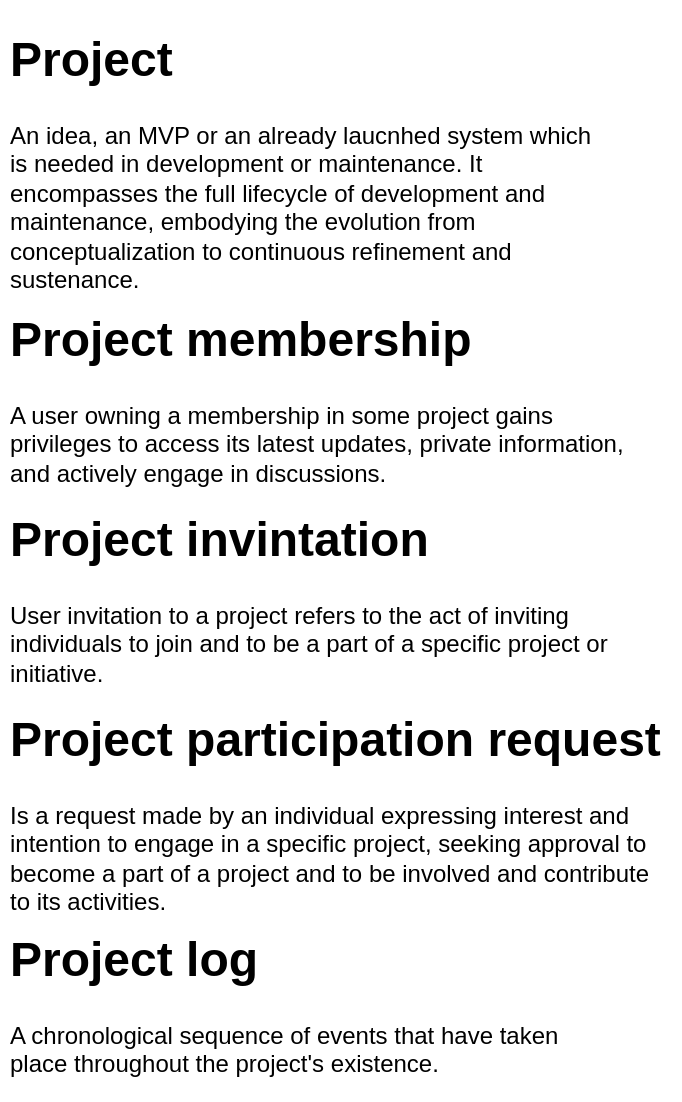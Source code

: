 <mxfile version="21.6.5" type="device" pages="6">
  <diagram id="hz0YKi90pAq9iTI2zLdf" name="Domain">
    <mxGraphModel dx="1418" dy="828" grid="1" gridSize="10" guides="1" tooltips="1" connect="1" arrows="1" fold="1" page="1" pageScale="1" pageWidth="850" pageHeight="1100" math="0" shadow="0">
      <root>
        <mxCell id="0" />
        <mxCell id="1" parent="0" />
        <mxCell id="miGPx_wNWRa5gkew-bWe-1" value="&lt;h1&gt;Project&lt;/h1&gt;&lt;p&gt;An idea, an MVP or an already laucnhed system which is needed in development or maintenance.&amp;nbsp;It encompasses the full lifecycle of development and maintenance, embodying the evolution from conceptualization to continuous refinement and sustenance.&lt;/p&gt;" style="text;html=1;strokeColor=none;fillColor=none;spacing=5;spacingTop=-20;whiteSpace=wrap;overflow=hidden;rounded=0;" parent="1" vertex="1">
          <mxGeometry x="70" y="20" width="310" height="140" as="geometry" />
        </mxCell>
        <mxCell id="miGPx_wNWRa5gkew-bWe-2" value="&lt;h1&gt;Project invintation&lt;/h1&gt;&lt;div class=&quot;text-xs flex items-center justify-center gap-1 invisible absolute left-0 top-2 -ml-4 -translate-x-full group-hover:visible !invisible&quot;&gt;&lt;/div&gt;&lt;p&gt;&lt;span style=&quot;background-color: initial;&quot;&gt;User invitation to a project refers to the act of inviting individuals to join and to be a part of a specific project or initiative.&lt;/span&gt;&lt;/p&gt;" style="text;html=1;strokeColor=none;fillColor=none;spacing=5;spacingTop=-20;whiteSpace=wrap;overflow=hidden;rounded=0;" parent="1" vertex="1">
          <mxGeometry x="70" y="260" width="310" height="100" as="geometry" />
        </mxCell>
        <mxCell id="miGPx_wNWRa5gkew-bWe-3" value="&lt;h1&gt;Project membership&lt;/h1&gt;&lt;p&gt;A user owning a membership in some project gains privileges to access its latest updates, private information, and actively engage in discussions.&lt;/p&gt;" style="text;html=1;strokeColor=none;fillColor=none;spacing=5;spacingTop=-20;whiteSpace=wrap;overflow=hidden;rounded=0;" parent="1" vertex="1">
          <mxGeometry x="70" y="160" width="320" height="100" as="geometry" />
        </mxCell>
        <mxCell id="miGPx_wNWRa5gkew-bWe-4" value="&lt;h1&gt;Project log&lt;/h1&gt;&lt;div class=&quot;text-xs flex items-center justify-center gap-1 invisible absolute left-0 top-2 -ml-4 -translate-x-full group-hover:visible !invisible&quot;&gt;&lt;/div&gt;&lt;p&gt;A chronological sequence of events that have taken place throughout the project&#39;s existence.&lt;br&gt;&lt;/p&gt;" style="text;html=1;strokeColor=none;fillColor=none;spacing=5;spacingTop=-20;whiteSpace=wrap;overflow=hidden;rounded=0;" parent="1" vertex="1">
          <mxGeometry x="70" y="470" width="310" height="90" as="geometry" />
        </mxCell>
        <mxCell id="PU-VMybd4YUDLrk9q90E-1" value="&lt;h1&gt;Project participation request&lt;/h1&gt;&lt;div class=&quot;text-xs flex items-center justify-center gap-1 invisible absolute left-0 top-2 -ml-4 -translate-x-full group-hover:visible !invisible&quot;&gt;&lt;/div&gt;&lt;p&gt;Is a request made by an individual expressing interest and intention to engage in a specific project, seeking approval to become a part of a project and to be involved and contribute to its activities.&lt;br&gt;&lt;/p&gt;" style="text;html=1;strokeColor=none;fillColor=none;spacing=5;spacingTop=-20;whiteSpace=wrap;overflow=hidden;rounded=0;" parent="1" vertex="1">
          <mxGeometry x="70" y="360" width="340" height="110" as="geometry" />
        </mxCell>
      </root>
    </mxGraphModel>
  </diagram>
  <diagram name="Tech stack" id="D7fvDx2xHC83VDwtetVc">
    <mxGraphModel dx="1418" dy="828" grid="1" gridSize="10" guides="1" tooltips="1" connect="1" arrows="1" fold="1" page="1" pageScale="1" pageWidth="900" pageHeight="1600" math="0" shadow="0">
      <root>
        <mxCell id="0" />
        <mxCell id="1" parent="0" />
        <mxCell id="G51M9mRrKhU2FWZTegdM-6" value="" style="swimlane;startSize=0;" parent="1" vertex="1">
          <mxGeometry x="310" y="150" width="260" height="590" as="geometry" />
        </mxCell>
        <mxCell id="G51M9mRrKhU2FWZTegdM-7" value="Project log / events&lt;br&gt;Chat" style="rounded=1;whiteSpace=wrap;html=1;" parent="G51M9mRrKhU2FWZTegdM-6" vertex="1">
          <mxGeometry x="70" y="300" width="120" height="60" as="geometry" />
        </mxCell>
        <mxCell id="G51M9mRrKhU2FWZTegdM-8" value="Authorization server&lt;br&gt;Keycloak" style="rounded=1;whiteSpace=wrap;html=1;" parent="G51M9mRrKhU2FWZTegdM-6" vertex="1">
          <mxGeometry x="70" y="20" width="120" height="60" as="geometry" />
        </mxCell>
        <mxCell id="G51M9mRrKhU2FWZTegdM-9" value="API gateway" style="rounded=1;whiteSpace=wrap;html=1;" parent="G51M9mRrKhU2FWZTegdM-6" vertex="1">
          <mxGeometry x="70" y="90" width="120" height="60" as="geometry" />
        </mxCell>
        <mxCell id="G51M9mRrKhU2FWZTegdM-10" value="?User profile service?" style="rounded=1;whiteSpace=wrap;html=1;" parent="G51M9mRrKhU2FWZTegdM-6" vertex="1">
          <mxGeometry x="70" y="230" width="120" height="60" as="geometry" />
        </mxCell>
        <mxCell id="G51M9mRrKhU2FWZTegdM-11" value="Project service" style="rounded=1;whiteSpace=wrap;html=1;" parent="G51M9mRrKhU2FWZTegdM-6" vertex="1">
          <mxGeometry x="70" y="160" width="120" height="60" as="geometry" />
        </mxCell>
        <mxCell id="G51M9mRrKhU2FWZTegdM-27" value="Mailing service" style="rounded=1;whiteSpace=wrap;html=1;" parent="G51M9mRrKhU2FWZTegdM-6" vertex="1">
          <mxGeometry x="70" y="370" width="120" height="60" as="geometry" />
        </mxCell>
        <mxCell id="vZ1PNx3M4T1IkCZhii9j-1" value="Config service" style="rounded=1;whiteSpace=wrap;html=1;" vertex="1" parent="G51M9mRrKhU2FWZTegdM-6">
          <mxGeometry x="70" y="440" width="120" height="60" as="geometry" />
        </mxCell>
        <mxCell id="vZ1PNx3M4T1IkCZhii9j-2" value="Discovery service" style="rounded=1;whiteSpace=wrap;html=1;" vertex="1" parent="G51M9mRrKhU2FWZTegdM-6">
          <mxGeometry x="70" y="510" width="120" height="60" as="geometry" />
        </mxCell>
        <mxCell id="G51M9mRrKhU2FWZTegdM-12" value="" style="swimlane;startSize=0;" parent="1" vertex="1">
          <mxGeometry x="50" y="365" width="200" height="200" as="geometry" />
        </mxCell>
        <mxCell id="EzP0jYLlIRx20xmHKV-g-1" value="Angular SPA" style="rounded=1;whiteSpace=wrap;html=1;" parent="G51M9mRrKhU2FWZTegdM-12" vertex="1">
          <mxGeometry x="40" y="70" width="120" height="60" as="geometry" />
        </mxCell>
        <mxCell id="G51M9mRrKhU2FWZTegdM-13" value="Backend" style="text;html=1;strokeColor=none;fillColor=none;align=center;verticalAlign=middle;whiteSpace=wrap;rounded=0;fontStyle=1;fontSize=16;" parent="1" vertex="1">
          <mxGeometry x="410" y="110" width="60" height="30" as="geometry" />
        </mxCell>
        <mxCell id="G51M9mRrKhU2FWZTegdM-15" value="Frontend" style="text;html=1;strokeColor=none;fillColor=none;align=center;verticalAlign=middle;whiteSpace=wrap;rounded=0;fontStyle=1;fontSize=16;" parent="1" vertex="1">
          <mxGeometry x="120" y="325" width="60" height="30" as="geometry" />
        </mxCell>
        <mxCell id="G51M9mRrKhU2FWZTegdM-16" value="" style="swimlane;startSize=0;" parent="1" vertex="1">
          <mxGeometry x="800" y="130" width="400" height="180" as="geometry" />
        </mxCell>
        <mxCell id="G51M9mRrKhU2FWZTegdM-17" value="RabbitMQ" style="rounded=1;whiteSpace=wrap;html=1;" parent="G51M9mRrKhU2FWZTegdM-16" vertex="1">
          <mxGeometry x="10" y="20" width="120" height="60" as="geometry" />
        </mxCell>
        <mxCell id="G51M9mRrKhU2FWZTegdM-19" value="" style="shape=message;html=1;html=1;outlineConnect=0;labelPosition=center;verticalLabelPosition=bottom;align=center;verticalAlign=top;" parent="G51M9mRrKhU2FWZTegdM-16" vertex="1">
          <mxGeometry x="100" y="60" width="30" height="20" as="geometry" />
        </mxCell>
        <mxCell id="G51M9mRrKhU2FWZTegdM-20" value="PostgreSQL" style="shape=cylinder3;whiteSpace=wrap;html=1;boundedLbl=1;backgroundOutline=1;size=15;" parent="G51M9mRrKhU2FWZTegdM-16" vertex="1">
          <mxGeometry x="285" y="10" width="90" height="80" as="geometry" />
        </mxCell>
        <mxCell id="G51M9mRrKhU2FWZTegdM-21" value="Elasticsearch" style="rounded=1;whiteSpace=wrap;html=1;" parent="G51M9mRrKhU2FWZTegdM-16" vertex="1">
          <mxGeometry x="10" y="100" width="120" height="60" as="geometry" />
        </mxCell>
        <mxCell id="G51M9mRrKhU2FWZTegdM-18" value="Storage / Queues" style="text;html=1;strokeColor=none;fillColor=none;align=center;verticalAlign=middle;whiteSpace=wrap;rounded=0;fontStyle=1;fontSize=16;" parent="1" vertex="1">
          <mxGeometry x="925" y="90" width="150" height="30" as="geometry" />
        </mxCell>
        <mxCell id="G51M9mRrKhU2FWZTegdM-25" value="" style="swimlane;startSize=0;" parent="1" vertex="1">
          <mxGeometry x="800" y="390" width="400" height="200" as="geometry" />
        </mxCell>
        <mxCell id="G51M9mRrKhU2FWZTegdM-23" value="Logstash" style="rounded=1;whiteSpace=wrap;html=1;" parent="G51M9mRrKhU2FWZTegdM-25" vertex="1">
          <mxGeometry x="30" y="20" width="120" height="60" as="geometry" />
        </mxCell>
        <mxCell id="G51M9mRrKhU2FWZTegdM-24" value="Kibana" style="rounded=1;whiteSpace=wrap;html=1;" parent="G51M9mRrKhU2FWZTegdM-25" vertex="1">
          <mxGeometry x="170" y="20" width="120" height="60" as="geometry" />
        </mxCell>
        <mxCell id="G51M9mRrKhU2FWZTegdM-29" value="Nginx" style="rounded=1;whiteSpace=wrap;html=1;" parent="G51M9mRrKhU2FWZTegdM-25" vertex="1">
          <mxGeometry x="30" y="100" width="120" height="60" as="geometry" />
        </mxCell>
        <mxCell id="G51M9mRrKhU2FWZTegdM-26" value="Other" style="text;html=1;strokeColor=none;fillColor=none;align=center;verticalAlign=middle;whiteSpace=wrap;rounded=0;fontStyle=1;fontSize=16;" parent="1" vertex="1">
          <mxGeometry x="925" y="350" width="150" height="30" as="geometry" />
        </mxCell>
        <mxCell id="0NUUjgFXKfj6AYYK2Old-2" value="" style="endArrow=none;dashed=1;html=1;dashPattern=1 3;strokeWidth=2;rounded=0;entryX=0;entryY=0.5;entryDx=0;entryDy=0;exitX=0.5;exitY=0;exitDx=0;exitDy=0;" parent="1" target="G51M9mRrKhU2FWZTegdM-29" edge="1" source="0NUUjgFXKfj6AYYK2Old-3">
          <mxGeometry width="50" height="50" relative="1" as="geometry">
            <mxPoint x="810" y="630" as="sourcePoint" />
            <mxPoint x="670" y="320" as="targetPoint" />
          </mxGeometry>
        </mxCell>
        <mxCell id="0NUUjgFXKfj6AYYK2Old-3" value="Serve static" style="text;html=1;align=center;verticalAlign=middle;whiteSpace=wrap;rounded=0;" parent="1" vertex="1">
          <mxGeometry x="630" y="570" width="150" height="30" as="geometry" />
        </mxCell>
        <mxCell id="vZ1PNx3M4T1IkCZhii9j-3" value="" style="endArrow=none;dashed=1;html=1;dashPattern=1 3;strokeWidth=2;rounded=0;entryX=0;entryY=0.5;entryDx=0;entryDy=0;" edge="1" parent="1" target="G51M9mRrKhU2FWZTegdM-17">
          <mxGeometry width="50" height="50" relative="1" as="geometry">
            <mxPoint x="690" y="110" as="sourcePoint" />
            <mxPoint x="750" y="280" as="targetPoint" />
          </mxGeometry>
        </mxCell>
        <mxCell id="vZ1PNx3M4T1IkCZhii9j-4" value="Service messaging. Delayed transactions" style="text;html=1;strokeColor=none;fillColor=none;align=center;verticalAlign=middle;whiteSpace=wrap;rounded=0;" vertex="1" parent="1">
          <mxGeometry x="580" y="80" width="140" height="30" as="geometry" />
        </mxCell>
        <mxCell id="2nLFhfJBGrLG3_gS2Nmg-1" value="" style="endArrow=none;dashed=1;html=1;dashPattern=1 3;strokeWidth=2;rounded=0;exitX=0;exitY=0.5;exitDx=0;exitDy=0;" edge="1" parent="1" source="G51M9mRrKhU2FWZTegdM-23" target="2nLFhfJBGrLG3_gS2Nmg-2">
          <mxGeometry width="50" height="50" relative="1" as="geometry">
            <mxPoint x="870" y="420" as="sourcePoint" />
            <mxPoint x="700" y="330" as="targetPoint" />
          </mxGeometry>
        </mxCell>
        <mxCell id="2nLFhfJBGrLG3_gS2Nmg-2" value="Log pipeline. Providing Elasticsearch with documents built from entities to be available for futher search&amp;nbsp;" style="text;html=1;strokeColor=none;fillColor=none;align=center;verticalAlign=middle;whiteSpace=wrap;rounded=0;" vertex="1" parent="1">
          <mxGeometry x="620" y="315" width="160" height="75" as="geometry" />
        </mxCell>
      </root>
    </mxGraphModel>
  </diagram>
  <diagram id="ssqF_nUJ5mbysXgZox4e" name="Flows">
    <mxGraphModel dx="4051" dy="2366" grid="1" gridSize="10" guides="1" tooltips="1" connect="1" arrows="1" fold="1" page="1" pageScale="1" pageWidth="900" pageHeight="1600" math="0" shadow="0">
      <root>
        <mxCell id="0" />
        <mxCell id="1" parent="0" />
        <mxCell id="f9wC7at-riD2UhF1JU6C-27" value="" style="swimlane;startSize=0;rounded=0;fillStyle=solid;fillColor=none;fontStyle=0" parent="1" vertex="1">
          <mxGeometry x="130" y="210" width="1430" height="630" as="geometry" />
        </mxCell>
        <mxCell id="f9wC7at-riD2UhF1JU6C-1" value="Create" style="rounded=1;whiteSpace=wrap;html=1;fontStyle=0;fillColor=#dae8fc;strokeColor=#6c8ebf;" parent="f9wC7at-riD2UhF1JU6C-27" vertex="1">
          <mxGeometry x="133.75" y="180" width="120" height="30" as="geometry" />
        </mxCell>
        <mxCell id="slEf7pB94JtYudOX0Uz1-103" value="" style="edgeStyle=orthogonalEdgeStyle;rounded=0;orthogonalLoop=1;jettySize=auto;html=1;" parent="f9wC7at-riD2UhF1JU6C-27" source="f9wC7at-riD2UhF1JU6C-2" target="slEf7pB94JtYudOX0Uz1-102" edge="1">
          <mxGeometry relative="1" as="geometry" />
        </mxCell>
        <mxCell id="f9wC7at-riD2UhF1JU6C-2" value="Cancel" style="rounded=1;whiteSpace=wrap;html=1;labelBackgroundColor=none;fillColor=#dae8fc;strokeColor=#6c8ebf;fontStyle=0;" parent="f9wC7at-riD2UhF1JU6C-27" vertex="1">
          <mxGeometry x="375" y="180" width="120" height="30" as="geometry" />
        </mxCell>
        <mxCell id="f9wC7at-riD2UhF1JU6C-12" value="" style="edgeStyle=orthogonalEdgeStyle;rounded=0;orthogonalLoop=1;jettySize=auto;html=1;fontStyle=0" parent="f9wC7at-riD2UhF1JU6C-27" source="f9wC7at-riD2UhF1JU6C-1" target="f9wC7at-riD2UhF1JU6C-2" edge="1">
          <mxGeometry relative="1" as="geometry" />
        </mxCell>
        <mxCell id="f9wC7at-riD2UhF1JU6C-16" value="Suspend" style="whiteSpace=wrap;html=1;fillColor=#dae8fc;strokeColor=#6c8ebf;rounded=1;fontStyle=0;" parent="f9wC7at-riD2UhF1JU6C-27" vertex="1">
          <mxGeometry x="375" y="290" width="120" height="30" as="geometry" />
        </mxCell>
        <mxCell id="f9wC7at-riD2UhF1JU6C-20" value="" style="endArrow=classic;html=1;rounded=0;exitX=1;exitY=0.5;exitDx=0;exitDy=0;entryX=1;entryY=0.5;entryDx=0;entryDy=0;fontStyle=0;edgeStyle=orthogonalEdgeStyle;" parent="f9wC7at-riD2UhF1JU6C-27" source="f9wC7at-riD2UhF1JU6C-16" target="f9wC7at-riD2UhF1JU6C-2" edge="1">
          <mxGeometry width="50" height="50" relative="1" as="geometry">
            <mxPoint x="195" y="290" as="sourcePoint" />
            <mxPoint x="245" y="240" as="targetPoint" />
            <Array as="points">
              <mxPoint x="550" y="305" />
              <mxPoint x="550" y="195" />
            </Array>
          </mxGeometry>
        </mxCell>
        <mxCell id="f9wC7at-riD2UhF1JU6C-33" value="&lt;span&gt;Hire status&lt;/span&gt;" style="text;html=1;strokeColor=none;fillColor=none;align=center;verticalAlign=middle;whiteSpace=wrap;rounded=0;fontStyle=1" parent="f9wC7at-riD2UhF1JU6C-27" vertex="1">
          <mxGeometry x="1145" y="70" width="100" height="30" as="geometry" />
        </mxCell>
        <mxCell id="f9wC7at-riD2UhF1JU6C-36" value="" style="edgeStyle=orthogonalEdgeStyle;rounded=0;orthogonalLoop=1;jettySize=auto;html=1;fontStyle=0" parent="f9wC7at-riD2UhF1JU6C-27" source="f9wC7at-riD2UhF1JU6C-34" target="f9wC7at-riD2UhF1JU6C-35" edge="1">
          <mxGeometry relative="1" as="geometry">
            <Array as="points">
              <mxPoint x="1095" y="120" />
              <mxPoint x="1295" y="120" />
            </Array>
          </mxGeometry>
        </mxCell>
        <mxCell id="f9wC7at-riD2UhF1JU6C-34" value="Seeking people" style="rounded=1;whiteSpace=wrap;html=1;fontStyle=0;fillColor=#dae8fc;strokeColor=#6c8ebf;" parent="f9wC7at-riD2UhF1JU6C-27" vertex="1">
          <mxGeometry x="1035" y="140" width="120" height="30" as="geometry" />
        </mxCell>
        <mxCell id="f9wC7at-riD2UhF1JU6C-37" value="" style="edgeStyle=orthogonalEdgeStyle;rounded=0;orthogonalLoop=1;jettySize=auto;html=1;fontStyle=0" parent="f9wC7at-riD2UhF1JU6C-27" source="f9wC7at-riD2UhF1JU6C-35" target="f9wC7at-riD2UhF1JU6C-34" edge="1">
          <mxGeometry relative="1" as="geometry">
            <Array as="points">
              <mxPoint x="1185" y="190" />
              <mxPoint x="1185" y="190" />
            </Array>
          </mxGeometry>
        </mxCell>
        <mxCell id="f9wC7at-riD2UhF1JU6C-35" value="Not seeking people" style="rounded=1;whiteSpace=wrap;html=1;fontStyle=0;fillColor=#dae8fc;strokeColor=#6c8ebf;" parent="f9wC7at-riD2UhF1JU6C-27" vertex="1">
          <mxGeometry x="1235" y="140" width="120" height="30" as="geometry" />
        </mxCell>
        <mxCell id="sBYTWP0x9dQmZdZI7Vvy-24" value="&lt;span&gt;Software project state&lt;/span&gt;" style="text;html=1;strokeColor=none;fillColor=none;align=center;verticalAlign=middle;whiteSpace=wrap;rounded=0;fontStyle=1" parent="f9wC7at-riD2UhF1JU6C-27" vertex="1">
          <mxGeometry x="275" y="60" width="100" height="30" as="geometry" />
        </mxCell>
        <mxCell id="sBYTWP0x9dQmZdZI7Vvy-25" value="&lt;span&gt;Access control&lt;/span&gt;" style="text;html=1;strokeColor=none;fillColor=none;align=center;verticalAlign=middle;whiteSpace=wrap;rounded=0;fontStyle=1" parent="f9wC7at-riD2UhF1JU6C-27" vertex="1">
          <mxGeometry x="1045" y="235" width="100" height="30" as="geometry" />
        </mxCell>
        <mxCell id="sBYTWP0x9dQmZdZI7Vvy-27" value="Members only" style="rounded=1;whiteSpace=wrap;html=1;fontStyle=0;fillColor=#dae8fc;strokeColor=#6c8ebf;" parent="f9wC7at-riD2UhF1JU6C-27" vertex="1">
          <mxGeometry x="1045" y="290" width="120" height="30" as="geometry" />
        </mxCell>
        <mxCell id="sBYTWP0x9dQmZdZI7Vvy-28" value="Free for all" style="rounded=1;whiteSpace=wrap;html=1;fontStyle=0;fillColor=#dae8fc;strokeColor=#6c8ebf;" parent="f9wC7at-riD2UhF1JU6C-27" vertex="1">
          <mxGeometry x="1180" y="380" width="120" height="30" as="geometry" />
        </mxCell>
        <mxCell id="sBYTWP0x9dQmZdZI7Vvy-29" value="Custom" style="rounded=1;whiteSpace=wrap;html=1;fontStyle=0;fillColor=#dae8fc;strokeColor=#6c8ebf;" parent="f9wC7at-riD2UhF1JU6C-27" vertex="1">
          <mxGeometry x="970" y="410" width="120" height="30" as="geometry" />
        </mxCell>
        <mxCell id="-yiGcmJATV5F3HlmwKO7-4" value="" style="endArrow=classic;html=1;rounded=0;exitX=0.5;exitY=1;exitDx=0;exitDy=0;fontStyle=0;edgeStyle=orthogonalEdgeStyle;" parent="f9wC7at-riD2UhF1JU6C-27" source="f9wC7at-riD2UhF1JU6C-1" edge="1">
          <mxGeometry width="50" height="50" relative="1" as="geometry">
            <mxPoint x="255" y="245" as="sourcePoint" />
            <mxPoint x="375" y="310" as="targetPoint" />
            <Array as="points">
              <mxPoint x="195" y="210" />
              <mxPoint x="195" y="310" />
            </Array>
          </mxGeometry>
        </mxCell>
        <mxCell id="f9wC7at-riD2UhF1JU6C-3" value="Project lifecycle" style="text;html=1;strokeColor=none;fillColor=none;align=center;verticalAlign=middle;whiteSpace=wrap;rounded=0;fontStyle=1;fontSize=16;" parent="f9wC7at-riD2UhF1JU6C-27" vertex="1">
          <mxGeometry x="490" width="240" height="30" as="geometry" />
        </mxCell>
        <mxCell id="slEf7pB94JtYudOX0Uz1-97" value="" style="endArrow=classic;startArrow=classic;html=1;rounded=0;exitX=0.5;exitY=0;exitDx=0;exitDy=0;entryX=0.5;entryY=1;entryDx=0;entryDy=0;" parent="f9wC7at-riD2UhF1JU6C-27" source="sBYTWP0x9dQmZdZI7Vvy-29" target="sBYTWP0x9dQmZdZI7Vvy-27" edge="1">
          <mxGeometry width="50" height="50" relative="1" as="geometry">
            <mxPoint x="1140" y="320" as="sourcePoint" />
            <mxPoint x="1190" y="270" as="targetPoint" />
          </mxGeometry>
        </mxCell>
        <mxCell id="slEf7pB94JtYudOX0Uz1-98" value="" style="endArrow=classic;startArrow=classic;html=1;rounded=0;exitX=0;exitY=0.5;exitDx=0;exitDy=0;entryX=0.5;entryY=1;entryDx=0;entryDy=0;" parent="f9wC7at-riD2UhF1JU6C-27" source="sBYTWP0x9dQmZdZI7Vvy-28" target="sBYTWP0x9dQmZdZI7Vvy-27" edge="1">
          <mxGeometry width="50" height="50" relative="1" as="geometry">
            <mxPoint x="1115" y="445" as="sourcePoint" />
            <mxPoint x="1115" y="330" as="targetPoint" />
          </mxGeometry>
        </mxCell>
        <mxCell id="slEf7pB94JtYudOX0Uz1-99" value="" style="endArrow=classic;startArrow=classic;html=1;rounded=0;exitX=0.5;exitY=0;exitDx=0;exitDy=0;entryX=0;entryY=0.5;entryDx=0;entryDy=0;" parent="f9wC7at-riD2UhF1JU6C-27" source="sBYTWP0x9dQmZdZI7Vvy-29" target="sBYTWP0x9dQmZdZI7Vvy-28" edge="1">
          <mxGeometry width="50" height="50" relative="1" as="geometry">
            <mxPoint x="1125" y="455" as="sourcePoint" />
            <mxPoint x="1125" y="340" as="targetPoint" />
          </mxGeometry>
        </mxCell>
        <mxCell id="slEf7pB94JtYudOX0Uz1-101" value="" style="edgeStyle=orthogonalEdgeStyle;rounded=0;orthogonalLoop=1;jettySize=auto;html=1;" parent="f9wC7at-riD2UhF1JU6C-27" source="slEf7pB94JtYudOX0Uz1-100" target="f9wC7at-riD2UhF1JU6C-1" edge="1">
          <mxGeometry relative="1" as="geometry" />
        </mxCell>
        <mxCell id="slEf7pB94JtYudOX0Uz1-100" value="Create project" style="ellipse;whiteSpace=wrap;html=1;fillColor=#e1d5e7;strokeColor=#9673a6;" parent="f9wC7at-riD2UhF1JU6C-27" vertex="1">
          <mxGeometry x="134.75" y="60" width="117.5" height="50" as="geometry" />
        </mxCell>
        <mxCell id="slEf7pB94JtYudOX0Uz1-102" value="Delete" style="rounded=1;whiteSpace=wrap;html=1;labelBackgroundColor=none;fillColor=#dae8fc;strokeColor=#6c8ebf;fontStyle=0;" parent="f9wC7at-riD2UhF1JU6C-27" vertex="1">
          <mxGeometry x="375" y="100" width="120" height="30" as="geometry" />
        </mxCell>
        <mxCell id="slEf7pB94JtYudOX0Uz1-104" value="Custom status" style="rounded=1;whiteSpace=wrap;html=1;fontStyle=0;fillColor=#ffe6cc;strokeColor=#d79b00;" parent="f9wC7at-riD2UhF1JU6C-27" vertex="1">
          <mxGeometry x="132.25" y="370" width="120" height="30" as="geometry" />
        </mxCell>
        <mxCell id="jQ7xkkAWMIfSwHw_iZFZ-4" value="Log the event in project log" style="rounded=1;whiteSpace=wrap;html=1;fillColor=#d5e8d4;strokeColor=#82b366;fontStyle=0" parent="f9wC7at-riD2UhF1JU6C-27" vertex="1">
          <mxGeometry x="180" y="510" width="160" height="30" as="geometry" />
        </mxCell>
        <mxCell id="f9wC7at-riD2UhF1JU6C-29" value="" style="swimlane;startSize=0;fontStyle=0" parent="1" vertex="1">
          <mxGeometry x="1630" y="200" width="370" height="400" as="geometry" />
        </mxCell>
        <mxCell id="3oDULfL1zoYqWpKgLJHx-4" value="&lt;span&gt;Access control&lt;/span&gt;" style="text;html=1;strokeColor=none;fillColor=none;align=center;verticalAlign=middle;whiteSpace=wrap;rounded=0;fontStyle=1" parent="f9wC7at-riD2UhF1JU6C-29" vertex="1">
          <mxGeometry x="30" y="80" width="100" height="30" as="geometry" />
        </mxCell>
        <mxCell id="3oDULfL1zoYqWpKgLJHx-5" value="Free for all" style="rounded=1;whiteSpace=wrap;html=1;fontStyle=0;fillColor=#d5e8d4;strokeColor=#82b366;" parent="f9wC7at-riD2UhF1JU6C-29" vertex="1">
          <mxGeometry x="20" y="130" width="120" height="30" as="geometry" />
        </mxCell>
        <mxCell id="3oDULfL1zoYqWpKgLJHx-6" value="Review only" style="rounded=1;whiteSpace=wrap;html=1;fontStyle=0;fillColor=#f8cecc;strokeColor=#b85450;" parent="f9wC7at-riD2UhF1JU6C-29" vertex="1">
          <mxGeometry x="20" y="180" width="120" height="30" as="geometry" />
        </mxCell>
        <mxCell id="3oDULfL1zoYqWpKgLJHx-2" value="Profile" style="text;html=1;strokeColor=none;fillColor=none;align=center;verticalAlign=middle;whiteSpace=wrap;rounded=0;fontStyle=1;fontSize=16;" parent="f9wC7at-riD2UhF1JU6C-29" vertex="1">
          <mxGeometry x="65" width="240" height="30" as="geometry" />
        </mxCell>
        <mxCell id="-yiGcmJATV5F3HlmwKO7-1" value="" style="swimlane;startSize=0;fontStyle=0" parent="1" vertex="1">
          <mxGeometry x="130" y="920" width="3350" height="690" as="geometry" />
        </mxCell>
        <mxCell id="slEf7pB94JtYudOX0Uz1-64" value="" style="endArrow=classic;html=1;rounded=0;exitX=0.5;exitY=1;exitDx=0;exitDy=0;entryX=0;entryY=0;entryDx=0;entryDy=0;fillColor=#ffe6cc;strokeColor=#d79b00;edgeStyle=orthogonalEdgeStyle;" parent="-yiGcmJATV5F3HlmwKO7-1" source="slEf7pB94JtYudOX0Uz1-18" target="slEf7pB94JtYudOX0Uz1-63" edge="1">
          <mxGeometry width="50" height="50" relative="1" as="geometry">
            <mxPoint x="1400" y="210" as="sourcePoint" />
            <mxPoint x="1450" y="160" as="targetPoint" />
            <Array as="points">
              <mxPoint x="1360" y="425" />
            </Array>
          </mxGeometry>
        </mxCell>
        <mxCell id="slEf7pB94JtYudOX0Uz1-65" value="" style="endArrow=classic;html=1;rounded=0;exitX=0.5;exitY=1;exitDx=0;exitDy=0;entryX=0;entryY=0.25;entryDx=0;entryDy=0;fillColor=#ffe6cc;strokeColor=#d79b00;edgeStyle=orthogonalEdgeStyle;" parent="-yiGcmJATV5F3HlmwKO7-1" source="slEf7pB94JtYudOX0Uz1-42" target="slEf7pB94JtYudOX0Uz1-63" edge="1">
          <mxGeometry width="50" height="50" relative="1" as="geometry">
            <mxPoint x="1410" y="310" as="sourcePoint" />
            <mxPoint x="1460" y="260" as="targetPoint" />
            <Array as="points">
              <mxPoint x="1260" y="433" />
              <mxPoint x="1500" y="433" />
            </Array>
          </mxGeometry>
        </mxCell>
        <mxCell id="slEf7pB94JtYudOX0Uz1-66" value="" style="endArrow=classic;html=1;rounded=0;exitX=0;exitY=0.5;exitDx=0;exitDy=0;entryX=0;entryY=0.75;entryDx=0;entryDy=0;fillColor=#ffe6cc;strokeColor=#d79b00;edgeStyle=orthogonalEdgeStyle;" parent="-yiGcmJATV5F3HlmwKO7-1" source="slEf7pB94JtYudOX0Uz1-38" target="slEf7pB94JtYudOX0Uz1-63" edge="1">
          <mxGeometry width="50" height="50" relative="1" as="geometry">
            <mxPoint x="1200" y="400" as="sourcePoint" />
            <mxPoint x="1250" y="350" as="targetPoint" />
            <Array as="points">
              <mxPoint x="940" y="295" />
              <mxPoint x="940" y="550" />
              <mxPoint x="1310" y="550" />
              <mxPoint x="1310" y="447" />
            </Array>
          </mxGeometry>
        </mxCell>
        <mxCell id="XmTRLFGc89cZir6KXS4Z-2" value="" style="edgeStyle=orthogonalEdgeStyle;rounded=0;orthogonalLoop=1;jettySize=auto;html=1;fontStyle=0" parent="-yiGcmJATV5F3HlmwKO7-1" source="-yiGcmJATV5F3HlmwKO7-33" target="XmTRLFGc89cZir6KXS4Z-1" edge="1">
          <mxGeometry relative="1" as="geometry" />
        </mxCell>
        <mxCell id="slEf7pB94JtYudOX0Uz1-53" value="" style="edgeStyle=orthogonalEdgeStyle;rounded=0;orthogonalLoop=1;jettySize=auto;html=1;" parent="-yiGcmJATV5F3HlmwKO7-1" source="-yiGcmJATV5F3HlmwKO7-33" target="slEf7pB94JtYudOX0Uz1-49" edge="1">
          <mxGeometry relative="1" as="geometry" />
        </mxCell>
        <mxCell id="slEf7pB94JtYudOX0Uz1-55" value="SQL" style="edgeLabel;html=1;align=center;verticalAlign=middle;resizable=0;points=[];" parent="slEf7pB94JtYudOX0Uz1-53" vertex="1" connectable="0">
          <mxGeometry x="-0.131" y="1" relative="1" as="geometry">
            <mxPoint as="offset" />
          </mxGeometry>
        </mxCell>
        <mxCell id="slEf7pB94JtYudOX0Uz1-91" value="" style="edgeStyle=orthogonalEdgeStyle;rounded=0;orthogonalLoop=1;jettySize=auto;html=1;fillColor=#ffe6cc;strokeColor=#d79b00;entryX=0;entryY=1;entryDx=0;entryDy=0;" parent="-yiGcmJATV5F3HlmwKO7-1" source="-yiGcmJATV5F3HlmwKO7-33" target="slEf7pB94JtYudOX0Uz1-86" edge="1">
          <mxGeometry relative="1" as="geometry">
            <mxPoint x="140" y="605" as="targetPoint" />
            <Array as="points">
              <mxPoint x="20" y="165" />
              <mxPoint x="20" y="650" />
              <mxPoint x="570" y="650" />
              <mxPoint x="570" y="485" />
            </Array>
          </mxGeometry>
        </mxCell>
        <mxCell id="-yiGcmJATV5F3HlmwKO7-33" value="Accept" style="rounded=1;whiteSpace=wrap;html=1;fillColor=#dae8fc;strokeColor=#6c8ebf;fontStyle=0" parent="-yiGcmJATV5F3HlmwKO7-1" vertex="1">
          <mxGeometry x="237.5" y="150" width="120" height="30" as="geometry" />
        </mxCell>
        <mxCell id="XmTRLFGc89cZir6KXS4Z-4" value="" style="edgeStyle=orthogonalEdgeStyle;rounded=0;orthogonalLoop=1;jettySize=auto;html=1;fontStyle=0" parent="-yiGcmJATV5F3HlmwKO7-1" source="XmTRLFGc89cZir6KXS4Z-1" target="XmTRLFGc89cZir6KXS4Z-3" edge="1">
          <mxGeometry relative="1" as="geometry" />
        </mxCell>
        <mxCell id="XmTRLFGc89cZir6KXS4Z-6" value="" style="edgeStyle=orthogonalEdgeStyle;rounded=0;orthogonalLoop=1;jettySize=auto;html=1;fontStyle=0" parent="-yiGcmJATV5F3HlmwKO7-1" source="XmTRLFGc89cZir6KXS4Z-1" target="XmTRLFGc89cZir6KXS4Z-5" edge="1">
          <mxGeometry relative="1" as="geometry" />
        </mxCell>
        <mxCell id="3ebFoh_lrHKi1i80cwje-2" value="" style="edgeStyle=orthogonalEdgeStyle;rounded=0;orthogonalLoop=1;jettySize=auto;html=1;fontStyle=0" parent="-yiGcmJATV5F3HlmwKO7-1" source="XmTRLFGc89cZir6KXS4Z-1" target="3ebFoh_lrHKi1i80cwje-1" edge="1">
          <mxGeometry relative="1" as="geometry" />
        </mxCell>
        <mxCell id="XmTRLFGc89cZir6KXS4Z-1" value="Review" style="whiteSpace=wrap;html=1;rounded=1;fillColor=#dae8fc;strokeColor=#6c8ebf;fontStyle=0" parent="-yiGcmJATV5F3HlmwKO7-1" vertex="1">
          <mxGeometry x="237.5" y="280" width="120" height="30" as="geometry" />
        </mxCell>
        <mxCell id="XmTRLFGc89cZir6KXS4Z-3" value="Reject" style="whiteSpace=wrap;html=1;rounded=1;fillColor=#f8cecc;strokeColor=#b85450;fontStyle=0" parent="-yiGcmJATV5F3HlmwKO7-1" vertex="1">
          <mxGeometry x="47.5" y="395" width="120" height="30" as="geometry" />
        </mxCell>
        <mxCell id="slEf7pB94JtYudOX0Uz1-60" value="" style="edgeStyle=orthogonalEdgeStyle;rounded=0;orthogonalLoop=1;jettySize=auto;html=1;entryX=0.5;entryY=0;entryDx=0;entryDy=0;exitX=0.5;exitY=1;exitDx=0;exitDy=0;fillColor=#ffe6cc;strokeColor=#d79b00;" parent="-yiGcmJATV5F3HlmwKO7-1" source="XmTRLFGc89cZir6KXS4Z-5" target="slEf7pB94JtYudOX0Uz1-59" edge="1">
          <mxGeometry relative="1" as="geometry">
            <Array as="points">
              <mxPoint x="482" y="500" />
              <mxPoint x="483" y="590" />
            </Array>
          </mxGeometry>
        </mxCell>
        <mxCell id="slEf7pB94JtYudOX0Uz1-62" value="" style="rounded=0;orthogonalLoop=1;jettySize=auto;html=1;fillColor=#ffe6cc;strokeColor=#d79b00;" parent="-yiGcmJATV5F3HlmwKO7-1" source="XmTRLFGc89cZir6KXS4Z-5" target="slEf7pB94JtYudOX0Uz1-61" edge="1">
          <mxGeometry relative="1" as="geometry" />
        </mxCell>
        <mxCell id="XmTRLFGc89cZir6KXS4Z-5" value="Approve" style="whiteSpace=wrap;html=1;rounded=1;fillColor=#dae8fc;strokeColor=#6c8ebf;fontStyle=0" parent="-yiGcmJATV5F3HlmwKO7-1" vertex="1">
          <mxGeometry x="422.5" y="395" width="120" height="30" as="geometry" />
        </mxCell>
        <mxCell id="-yiGcmJATV5F3HlmwKO7-34" value="Project participation" style="text;html=1;strokeColor=none;fillColor=none;align=center;verticalAlign=middle;whiteSpace=wrap;rounded=0;fontStyle=1;fontSize=16;" parent="-yiGcmJATV5F3HlmwKO7-1" vertex="1">
          <mxGeometry x="734.96" width="240" height="30" as="geometry" />
        </mxCell>
        <mxCell id="3ebFoh_lrHKi1i80cwje-1" value="Withdraw" style="whiteSpace=wrap;html=1;fillColor=#f8cecc;strokeColor=#b85450;rounded=1;fontStyle=0" parent="-yiGcmJATV5F3HlmwKO7-1" vertex="1">
          <mxGeometry x="237.5" y="395" width="120" height="30" as="geometry" />
        </mxCell>
        <mxCell id="slEf7pB94JtYudOX0Uz1-15" value="" style="rounded=0;orthogonalLoop=1;jettySize=auto;html=1;" parent="-yiGcmJATV5F3HlmwKO7-1" target="slEf7pB94JtYudOX0Uz1-14" edge="1">
          <mxGeometry relative="1" as="geometry">
            <mxPoint x="1149.96" y="90" as="sourcePoint" />
          </mxGeometry>
        </mxCell>
        <mxCell id="slEf7pB94JtYudOX0Uz1-27" value="Request" style="edgeLabel;html=1;align=center;verticalAlign=middle;resizable=0;points=[];" parent="slEf7pB94JtYudOX0Uz1-15" vertex="1" connectable="0">
          <mxGeometry x="-0.073" y="1" relative="1" as="geometry">
            <mxPoint as="offset" />
          </mxGeometry>
        </mxCell>
        <mxCell id="slEf7pB94JtYudOX0Uz1-19" value="" style="rounded=0;orthogonalLoop=1;jettySize=auto;html=1;" parent="-yiGcmJATV5F3HlmwKO7-1" source="slEf7pB94JtYudOX0Uz1-14" target="slEf7pB94JtYudOX0Uz1-18" edge="1">
          <mxGeometry relative="1" as="geometry" />
        </mxCell>
        <mxCell id="slEf7pB94JtYudOX0Uz1-41" value="" style="edgeStyle=orthogonalEdgeStyle;rounded=0;orthogonalLoop=1;jettySize=auto;html=1;" parent="-yiGcmJATV5F3HlmwKO7-1" source="slEf7pB94JtYudOX0Uz1-14" target="slEf7pB94JtYudOX0Uz1-18" edge="1">
          <mxGeometry relative="1" as="geometry" />
        </mxCell>
        <mxCell id="oq2xcsx3wZfrwI9Hm7DS-1" value="SQL" style="edgeLabel;html=1;align=center;verticalAlign=middle;resizable=0;points=[];" vertex="1" connectable="0" parent="slEf7pB94JtYudOX0Uz1-41">
          <mxGeometry x="-0.223" y="-3" relative="1" as="geometry">
            <mxPoint as="offset" />
          </mxGeometry>
        </mxCell>
        <mxCell id="slEf7pB94JtYudOX0Uz1-43" value="" style="edgeStyle=orthogonalEdgeStyle;rounded=0;orthogonalLoop=1;jettySize=auto;html=1;entryX=0.5;entryY=0;entryDx=0;entryDy=0;" parent="-yiGcmJATV5F3HlmwKO7-1" source="slEf7pB94JtYudOX0Uz1-14" target="slEf7pB94JtYudOX0Uz1-38" edge="1">
          <mxGeometry relative="1" as="geometry" />
        </mxCell>
        <mxCell id="slEf7pB94JtYudOX0Uz1-14" value="Create invitation" style="rounded=1;whiteSpace=wrap;html=1;fillColor=#dae8fc;strokeColor=#6c8ebf;fontStyle=0" parent="-yiGcmJATV5F3HlmwKO7-1" vertex="1">
          <mxGeometry x="1089.96" y="140" width="120" height="30" as="geometry" />
        </mxCell>
        <mxCell id="slEf7pB94JtYudOX0Uz1-31" value="" style="rounded=0;orthogonalLoop=1;jettySize=auto;html=1;fillColor=#ffe6cc;strokeColor=#d79b00;" parent="-yiGcmJATV5F3HlmwKO7-1" source="slEf7pB94JtYudOX0Uz1-18" target="slEf7pB94JtYudOX0Uz1-30" edge="1">
          <mxGeometry relative="1" as="geometry" />
        </mxCell>
        <mxCell id="slEf7pB94JtYudOX0Uz1-18" value="Create invitation" style="rounded=1;whiteSpace=wrap;html=1;fillColor=#dae8fc;strokeColor=#6c8ebf;fontStyle=0" parent="-yiGcmJATV5F3HlmwKO7-1" vertex="1">
          <mxGeometry x="1299.96" y="140" width="120" height="30" as="geometry" />
        </mxCell>
        <mxCell id="slEf7pB94JtYudOX0Uz1-22" value="" style="edgeStyle=orthogonalEdgeStyle;rounded=0;orthogonalLoop=1;jettySize=auto;html=1;" parent="-yiGcmJATV5F3HlmwKO7-1" source="slEf7pB94JtYudOX0Uz1-20" target="-yiGcmJATV5F3HlmwKO7-33" edge="1">
          <mxGeometry relative="1" as="geometry" />
        </mxCell>
        <mxCell id="slEf7pB94JtYudOX0Uz1-52" value="Request" style="edgeLabel;html=1;align=center;verticalAlign=middle;resizable=0;points=[];" parent="slEf7pB94JtYudOX0Uz1-22" vertex="1" connectable="0">
          <mxGeometry x="-0.261" relative="1" as="geometry">
            <mxPoint as="offset" />
          </mxGeometry>
        </mxCell>
        <mxCell id="slEf7pB94JtYudOX0Uz1-20" value="Make participation request" style="ellipse;whiteSpace=wrap;html=1;fillColor=#e1d5e7;strokeColor=#9673a6;" parent="-yiGcmJATV5F3HlmwKO7-1" vertex="1">
          <mxGeometry x="237.5" y="40" width="117.5" height="50" as="geometry" />
        </mxCell>
        <mxCell id="slEf7pB94JtYudOX0Uz1-30" value="Send invintation notification to the person who was invited" style="rounded=1;whiteSpace=wrap;html=1;fillColor=#d5e8d4;strokeColor=#82b366;fontStyle=0" parent="-yiGcmJATV5F3HlmwKO7-1" vertex="1">
          <mxGeometry x="1499.96" y="140" width="180" height="30" as="geometry" />
        </mxCell>
        <mxCell id="slEf7pB94JtYudOX0Uz1-48" value="" style="edgeStyle=orthogonalEdgeStyle;rounded=0;orthogonalLoop=1;jettySize=auto;html=1;fillColor=#ffe6cc;strokeColor=#d79b00;jumpStyle=arc;jumpSize=12;entryX=0;entryY=0.5;entryDx=0;entryDy=0;exitX=0.75;exitY=1;exitDx=0;exitDy=0;" parent="-yiGcmJATV5F3HlmwKO7-1" source="slEf7pB94JtYudOX0Uz1-38" target="slEf7pB94JtYudOX0Uz1-47" edge="1">
          <mxGeometry relative="1" as="geometry">
            <Array as="points">
              <mxPoint x="1080" y="375" />
            </Array>
          </mxGeometry>
        </mxCell>
        <mxCell id="slEf7pB94JtYudOX0Uz1-38" value="Accept invitation" style="rounded=1;whiteSpace=wrap;html=1;fillColor=#dae8fc;strokeColor=#6c8ebf;fontStyle=0" parent="-yiGcmJATV5F3HlmwKO7-1" vertex="1">
          <mxGeometry x="989.96" y="280" width="120" height="30" as="geometry" />
        </mxCell>
        <mxCell id="slEf7pB94JtYudOX0Uz1-46" value="" style="edgeStyle=orthogonalEdgeStyle;rounded=0;orthogonalLoop=1;jettySize=auto;html=1;fillColor=#ffe6cc;strokeColor=#d79b00;jumpStyle=arc;jumpSize=12;" parent="-yiGcmJATV5F3HlmwKO7-1" source="slEf7pB94JtYudOX0Uz1-42" target="slEf7pB94JtYudOX0Uz1-45" edge="1">
          <mxGeometry relative="1" as="geometry" />
        </mxCell>
        <mxCell id="slEf7pB94JtYudOX0Uz1-42" value="Reject invitation" style="rounded=1;whiteSpace=wrap;html=1;fillColor=#f8cecc;strokeColor=#b85450;fontStyle=0" parent="-yiGcmJATV5F3HlmwKO7-1" vertex="1">
          <mxGeometry x="1199.96" y="280" width="120" height="30" as="geometry" />
        </mxCell>
        <mxCell id="slEf7pB94JtYudOX0Uz1-44" value="" style="edgeStyle=orthogonalEdgeStyle;rounded=0;orthogonalLoop=1;jettySize=auto;html=1;entryX=0.5;entryY=0;entryDx=0;entryDy=0;exitX=0.5;exitY=1;exitDx=0;exitDy=0;" parent="-yiGcmJATV5F3HlmwKO7-1" source="slEf7pB94JtYudOX0Uz1-14" target="slEf7pB94JtYudOX0Uz1-42" edge="1">
          <mxGeometry relative="1" as="geometry">
            <mxPoint x="1159.96" y="180" as="sourcePoint" />
            <mxPoint x="1059.96" y="290" as="targetPoint" />
          </mxGeometry>
        </mxCell>
        <mxCell id="slEf7pB94JtYudOX0Uz1-45" value="Send notification that invitation was declined to the person who invited" style="rounded=1;whiteSpace=wrap;html=1;fillColor=#d5e8d4;strokeColor=#82b366;fontStyle=0" parent="-yiGcmJATV5F3HlmwKO7-1" vertex="1">
          <mxGeometry x="1520" y="265" width="150" height="60" as="geometry" />
        </mxCell>
        <mxCell id="slEf7pB94JtYudOX0Uz1-47" value="Send notification that invintation was accepted to the person who invited" style="rounded=1;whiteSpace=wrap;html=1;fillColor=#d5e8d4;strokeColor=#82b366;fontStyle=0" parent="-yiGcmJATV5F3HlmwKO7-1" vertex="1">
          <mxGeometry x="1514.96" y="345" width="150" height="60" as="geometry" />
        </mxCell>
        <mxCell id="slEf7pB94JtYudOX0Uz1-57" value="" style="edgeStyle=orthogonalEdgeStyle;rounded=0;orthogonalLoop=1;jettySize=auto;html=1;fillColor=#ffe6cc;strokeColor=#d79b00;" parent="-yiGcmJATV5F3HlmwKO7-1" source="slEf7pB94JtYudOX0Uz1-49" target="slEf7pB94JtYudOX0Uz1-54" edge="1">
          <mxGeometry relative="1" as="geometry" />
        </mxCell>
        <mxCell id="slEf7pB94JtYudOX0Uz1-49" value="Create request" style="rounded=1;whiteSpace=wrap;html=1;fillColor=#dae8fc;strokeColor=#6c8ebf;fontStyle=0" parent="-yiGcmJATV5F3HlmwKO7-1" vertex="1">
          <mxGeometry x="410" y="150" width="120" height="30" as="geometry" />
        </mxCell>
        <mxCell id="slEf7pB94JtYudOX0Uz1-50" value="Add user to the project" style="rounded=1;whiteSpace=wrap;html=1;fillColor=#f8cecc;strokeColor=#b85450;fontStyle=0" parent="-yiGcmJATV5F3HlmwKO7-1" vertex="1">
          <mxGeometry x="989.96" y="460" width="120" height="30" as="geometry" />
        </mxCell>
        <mxCell id="slEf7pB94JtYudOX0Uz1-51" value="" style="endArrow=classic;html=1;rounded=0;exitX=0.5;exitY=1;exitDx=0;exitDy=0;entryX=0.5;entryY=0;entryDx=0;entryDy=0;edgeStyle=orthogonalEdgeStyle;fillColor=#ffe6cc;strokeColor=#d79b00;" parent="-yiGcmJATV5F3HlmwKO7-1" source="slEf7pB94JtYudOX0Uz1-38" target="slEf7pB94JtYudOX0Uz1-50" edge="1">
          <mxGeometry width="50" height="50" relative="1" as="geometry">
            <mxPoint x="1029.96" y="450" as="sourcePoint" />
            <mxPoint x="1079.96" y="400" as="targetPoint" />
            <Array as="points">
              <mxPoint x="1050" y="350" />
              <mxPoint x="1050" y="350" />
            </Array>
          </mxGeometry>
        </mxCell>
        <mxCell id="slEf7pB94JtYudOX0Uz1-54" value="Send notification to hiring persons that new participation request was done" style="rounded=1;whiteSpace=wrap;html=1;fillColor=#d5e8d4;strokeColor=#82b366;fontStyle=0" parent="-yiGcmJATV5F3HlmwKO7-1" vertex="1">
          <mxGeometry x="574.96" y="140" width="180" height="50" as="geometry" />
        </mxCell>
        <mxCell id="slEf7pB94JtYudOX0Uz1-89" value="" style="edgeStyle=orthogonalEdgeStyle;rounded=0;orthogonalLoop=1;jettySize=auto;html=1;fillColor=#ffe6cc;strokeColor=#d79b00;entryX=0;entryY=0.75;entryDx=0;entryDy=0;" parent="-yiGcmJATV5F3HlmwKO7-1" source="slEf7pB94JtYudOX0Uz1-59" target="slEf7pB94JtYudOX0Uz1-86" edge="1">
          <mxGeometry relative="1" as="geometry">
            <Array as="points">
              <mxPoint x="550" y="605" />
              <mxPoint x="550" y="478" />
              <mxPoint x="585" y="478" />
            </Array>
          </mxGeometry>
        </mxCell>
        <mxCell id="slEf7pB94JtYudOX0Uz1-59" value="Add user to the project" style="whiteSpace=wrap;html=1;rounded=1;fillColor=#f8cecc;strokeColor=#b85450;fontStyle=0" parent="-yiGcmJATV5F3HlmwKO7-1" vertex="1">
          <mxGeometry x="422.5" y="590" width="120" height="30" as="geometry" />
        </mxCell>
        <mxCell id="slEf7pB94JtYudOX0Uz1-61" value="Send notification that invintation was accepted to the person who invited" style="rounded=1;whiteSpace=wrap;html=1;fillColor=#d5e8d4;strokeColor=#82b366;fontStyle=0" parent="-yiGcmJATV5F3HlmwKO7-1" vertex="1">
          <mxGeometry x="589.96" y="380" width="150" height="60" as="geometry" />
        </mxCell>
        <mxCell id="slEf7pB94JtYudOX0Uz1-63" value="Log the event in project log" style="rounded=1;whiteSpace=wrap;html=1;fillColor=#d5e8d4;strokeColor=#82b366;fontStyle=0" parent="-yiGcmJATV5F3HlmwKO7-1" vertex="1">
          <mxGeometry x="1499.96" y="425" width="180" height="30" as="geometry" />
        </mxCell>
        <mxCell id="slEf7pB94JtYudOX0Uz1-67" value="" style="endArrow=classic;html=1;rounded=0;exitX=1;exitY=0.5;exitDx=0;exitDy=0;entryX=0;entryY=0.5;entryDx=0;entryDy=0;fillColor=#ffe6cc;strokeColor=#d79b00;edgeStyle=orthogonalEdgeStyle;" parent="-yiGcmJATV5F3HlmwKO7-1" source="slEf7pB94JtYudOX0Uz1-50" target="slEf7pB94JtYudOX0Uz1-63" edge="1">
          <mxGeometry width="50" height="50" relative="1" as="geometry">
            <mxPoint x="1130" y="320" as="sourcePoint" />
            <mxPoint x="1180" y="270" as="targetPoint" />
            <Array as="points">
              <mxPoint x="1300" y="475" />
              <mxPoint x="1300" y="440" />
            </Array>
          </mxGeometry>
        </mxCell>
        <mxCell id="slEf7pB94JtYudOX0Uz1-86" value="Log the event in project log" style="rounded=1;whiteSpace=wrap;html=1;fillColor=#d5e8d4;strokeColor=#82b366;fontStyle=0" parent="-yiGcmJATV5F3HlmwKO7-1" vertex="1">
          <mxGeometry x="584.96" y="455" width="160" height="30" as="geometry" />
        </mxCell>
        <mxCell id="slEf7pB94JtYudOX0Uz1-87" value="" style="endArrow=classic;html=1;rounded=0;exitDx=0;exitDy=0;entryX=0;entryY=0.5;entryDx=0;entryDy=0;edgeStyle=orthogonalEdgeStyle;fillColor=#ffe6cc;strokeColor=#d79b00;exitX=0.5;exitY=1;jumpStyle=arc;jumpSize=12;" parent="-yiGcmJATV5F3HlmwKO7-1" target="slEf7pB94JtYudOX0Uz1-86" edge="1" source="XmTRLFGc89cZir6KXS4Z-3">
          <mxGeometry width="50" height="50" relative="1" as="geometry">
            <mxPoint x="140" y="605" as="sourcePoint" />
            <mxPoint x="430" y="390" as="targetPoint" />
          </mxGeometry>
        </mxCell>
        <mxCell id="slEf7pB94JtYudOX0Uz1-88" value="" style="endArrow=classic;html=1;rounded=0;exitX=0.5;exitY=1;exitDx=0;exitDy=0;entryX=0;entryY=0.25;entryDx=0;entryDy=0;edgeStyle=orthogonalEdgeStyle;fillColor=#ffe6cc;strokeColor=#d79b00;jumpStyle=arc;jumpSize=12;" parent="-yiGcmJATV5F3HlmwKO7-1" source="3ebFoh_lrHKi1i80cwje-1" target="slEf7pB94JtYudOX0Uz1-86" edge="1">
          <mxGeometry width="50" height="50" relative="1" as="geometry">
            <mxPoint x="380" y="440" as="sourcePoint" />
            <mxPoint x="430" y="390" as="targetPoint" />
            <Array as="points">
              <mxPoint x="298" y="463" />
              <mxPoint x="570" y="463" />
            </Array>
          </mxGeometry>
        </mxCell>
        <mxCell id="slEf7pB94JtYudOX0Uz1-105" value="Invite specific user" style="ellipse;whiteSpace=wrap;html=1;fillColor=#e1d5e7;strokeColor=#9673a6;" parent="-yiGcmJATV5F3HlmwKO7-1" vertex="1">
          <mxGeometry x="1089.96" y="40" width="117.5" height="50" as="geometry" />
        </mxCell>
        <mxCell id="SfHlfTlETQP-Whb9Kg9s-7" value="" style="edgeStyle=orthogonalEdgeStyle;rounded=0;orthogonalLoop=1;jettySize=auto;html=1;" edge="1" parent="-yiGcmJATV5F3HlmwKO7-1" source="SfHlfTlETQP-Whb9Kg9s-4" target="SfHlfTlETQP-Whb9Kg9s-6">
          <mxGeometry relative="1" as="geometry" />
        </mxCell>
        <mxCell id="SfHlfTlETQP-Whb9Kg9s-8" value="Request" style="edgeLabel;html=1;align=center;verticalAlign=middle;resizable=0;points=[];" vertex="1" connectable="0" parent="SfHlfTlETQP-Whb9Kg9s-7">
          <mxGeometry x="-0.236" relative="1" as="geometry">
            <mxPoint as="offset" />
          </mxGeometry>
        </mxCell>
        <mxCell id="SfHlfTlETQP-Whb9Kg9s-4" value="Kick user from project" style="ellipse;whiteSpace=wrap;html=1;fillColor=#e1d5e7;strokeColor=#9673a6;" vertex="1" parent="-yiGcmJATV5F3HlmwKO7-1">
          <mxGeometry x="1871.25" y="40" width="117.5" height="50" as="geometry" />
        </mxCell>
        <mxCell id="1gzCgmYTFRQFRFi3d6hF-9" value="" style="edgeStyle=orthogonalEdgeStyle;rounded=0;orthogonalLoop=1;jettySize=auto;html=1;" edge="1" parent="-yiGcmJATV5F3HlmwKO7-1" source="SfHlfTlETQP-Whb9Kg9s-5" target="1gzCgmYTFRQFRFi3d6hF-1">
          <mxGeometry relative="1" as="geometry" />
        </mxCell>
        <mxCell id="1gzCgmYTFRQFRFi3d6hF-10" value="Request" style="edgeLabel;html=1;align=center;verticalAlign=middle;resizable=0;points=[];" vertex="1" connectable="0" parent="1gzCgmYTFRQFRFi3d6hF-9">
          <mxGeometry x="-0.044" y="-2" relative="1" as="geometry">
            <mxPoint as="offset" />
          </mxGeometry>
        </mxCell>
        <mxCell id="SfHlfTlETQP-Whb9Kg9s-5" value="Leave project" style="ellipse;whiteSpace=wrap;html=1;fillColor=#e1d5e7;strokeColor=#9673a6;" vertex="1" parent="-yiGcmJATV5F3HlmwKO7-1">
          <mxGeometry x="2841.25" y="40" width="117.5" height="50" as="geometry" />
        </mxCell>
        <mxCell id="SfHlfTlETQP-Whb9Kg9s-6" value="Request confirmation" style="rounded=1;whiteSpace=wrap;html=1;fillColor=#dae8fc;strokeColor=#6c8ebf;fontStyle=0" vertex="1" parent="-yiGcmJATV5F3HlmwKO7-1">
          <mxGeometry x="1870" y="140" width="120" height="30" as="geometry" />
        </mxCell>
        <mxCell id="SfHlfTlETQP-Whb9Kg9s-16" value="" style="edgeStyle=orthogonalEdgeStyle;rounded=0;orthogonalLoop=1;jettySize=auto;html=1;" edge="1" parent="-yiGcmJATV5F3HlmwKO7-1" source="SfHlfTlETQP-Whb9Kg9s-9" target="SfHlfTlETQP-Whb9Kg9s-15">
          <mxGeometry relative="1" as="geometry" />
        </mxCell>
        <mxCell id="SfHlfTlETQP-Whb9Kg9s-17" value="SQL" style="edgeLabel;html=1;align=center;verticalAlign=middle;resizable=0;points=[];" vertex="1" connectable="0" parent="SfHlfTlETQP-Whb9Kg9s-16">
          <mxGeometry x="-0.226" y="-3" relative="1" as="geometry">
            <mxPoint as="offset" />
          </mxGeometry>
        </mxCell>
        <mxCell id="SfHlfTlETQP-Whb9Kg9s-22" value="" style="edgeStyle=orthogonalEdgeStyle;rounded=0;orthogonalLoop=1;jettySize=auto;html=1;fillColor=#ffe6cc;strokeColor=#d79b00;entryX=0;entryY=0.5;entryDx=0;entryDy=0;exitX=0.75;exitY=1;exitDx=0;exitDy=0;" edge="1" parent="-yiGcmJATV5F3HlmwKO7-1" source="SfHlfTlETQP-Whb9Kg9s-9" target="SfHlfTlETQP-Whb9Kg9s-21">
          <mxGeometry relative="1" as="geometry">
            <Array as="points">
              <mxPoint x="2080" y="345" />
            </Array>
          </mxGeometry>
        </mxCell>
        <mxCell id="SfHlfTlETQP-Whb9Kg9s-9" value="Confirm" style="rounded=1;whiteSpace=wrap;html=1;fillColor=#dae8fc;strokeColor=#6c8ebf;fontStyle=0" vertex="1" parent="-yiGcmJATV5F3HlmwKO7-1">
          <mxGeometry x="1990" y="260" width="120" height="30" as="geometry" />
        </mxCell>
        <mxCell id="SfHlfTlETQP-Whb9Kg9s-10" value="Cancel" style="rounded=1;whiteSpace=wrap;html=1;fillColor=#f8cecc;strokeColor=#b85450;fontStyle=0" vertex="1" parent="-yiGcmJATV5F3HlmwKO7-1">
          <mxGeometry x="1750" y="260" width="120" height="30" as="geometry" />
        </mxCell>
        <mxCell id="SfHlfTlETQP-Whb9Kg9s-12" value="" style="endArrow=classic;html=1;rounded=0;exitX=1;exitY=0.5;exitDx=0;exitDy=0;entryX=0.5;entryY=0;entryDx=0;entryDy=0;edgeStyle=orthogonalEdgeStyle;" edge="1" parent="-yiGcmJATV5F3HlmwKO7-1" source="SfHlfTlETQP-Whb9Kg9s-6" target="SfHlfTlETQP-Whb9Kg9s-9">
          <mxGeometry width="50" height="50" relative="1" as="geometry">
            <mxPoint x="1830" y="280" as="sourcePoint" />
            <mxPoint x="1880" y="230" as="targetPoint" />
          </mxGeometry>
        </mxCell>
        <mxCell id="SfHlfTlETQP-Whb9Kg9s-19" value="" style="edgeStyle=orthogonalEdgeStyle;rounded=0;orthogonalLoop=1;jettySize=auto;html=1;fillColor=#ffe6cc;strokeColor=#d79b00;" edge="1" parent="-yiGcmJATV5F3HlmwKO7-1" source="SfHlfTlETQP-Whb9Kg9s-15" target="SfHlfTlETQP-Whb9Kg9s-18">
          <mxGeometry relative="1" as="geometry" />
        </mxCell>
        <mxCell id="SfHlfTlETQP-Whb9Kg9s-15" value="Remove user&amp;nbsp; membership" style="rounded=1;whiteSpace=wrap;html=1;fillColor=#dae8fc;strokeColor=#6c8ebf;fontStyle=0" vertex="1" parent="-yiGcmJATV5F3HlmwKO7-1">
          <mxGeometry x="2190" y="260" width="120" height="30" as="geometry" />
        </mxCell>
        <mxCell id="SfHlfTlETQP-Whb9Kg9s-18" value="Send invintation notification to the person was kicked" style="rounded=1;whiteSpace=wrap;html=1;fillColor=#d5e8d4;strokeColor=#82b366;fontStyle=0" vertex="1" parent="-yiGcmJATV5F3HlmwKO7-1">
          <mxGeometry x="2390" y="260" width="180" height="30" as="geometry" />
        </mxCell>
        <mxCell id="SfHlfTlETQP-Whb9Kg9s-20" value="" style="endArrow=classic;html=1;rounded=0;exitX=0;exitY=0.5;exitDx=0;exitDy=0;entryX=0.5;entryY=0;entryDx=0;entryDy=0;edgeStyle=orthogonalEdgeStyle;" edge="1" parent="-yiGcmJATV5F3HlmwKO7-1" source="SfHlfTlETQP-Whb9Kg9s-6" target="SfHlfTlETQP-Whb9Kg9s-10">
          <mxGeometry width="50" height="50" relative="1" as="geometry">
            <mxPoint x="1740" y="340" as="sourcePoint" />
            <mxPoint x="1790" y="290" as="targetPoint" />
          </mxGeometry>
        </mxCell>
        <mxCell id="SfHlfTlETQP-Whb9Kg9s-21" value="Send notification that invitation was declined to the person who invited" style="rounded=1;whiteSpace=wrap;html=1;fillColor=#d5e8d4;strokeColor=#82b366;fontStyle=0" vertex="1" parent="-yiGcmJATV5F3HlmwKO7-1">
          <mxGeometry x="2405" y="315" width="150" height="60" as="geometry" />
        </mxCell>
        <mxCell id="1gzCgmYTFRQFRFi3d6hF-1" value="Request confirmation" style="rounded=1;whiteSpace=wrap;html=1;fillColor=#dae8fc;strokeColor=#6c8ebf;fontStyle=0" vertex="1" parent="-yiGcmJATV5F3HlmwKO7-1">
          <mxGeometry x="2840" y="140" width="120" height="30" as="geometry" />
        </mxCell>
        <mxCell id="1gzCgmYTFRQFRFi3d6hF-17" value="" style="edgeStyle=orthogonalEdgeStyle;rounded=0;orthogonalLoop=1;jettySize=auto;html=1;fillColor=#ffe6cc;strokeColor=#d79b00;" edge="1" parent="-yiGcmJATV5F3HlmwKO7-1" source="1gzCgmYTFRQFRFi3d6hF-3" target="1gzCgmYTFRQFRFi3d6hF-16">
          <mxGeometry relative="1" as="geometry" />
        </mxCell>
        <mxCell id="1gzCgmYTFRQFRFi3d6hF-3" value="Confirm" style="rounded=1;whiteSpace=wrap;html=1;fillColor=#dae8fc;strokeColor=#6c8ebf;fontStyle=0" vertex="1" parent="-yiGcmJATV5F3HlmwKO7-1">
          <mxGeometry x="2960" y="250" width="120" height="30" as="geometry" />
        </mxCell>
        <mxCell id="1gzCgmYTFRQFRFi3d6hF-4" value="Cancel" style="rounded=1;whiteSpace=wrap;html=1;fillColor=#f8cecc;strokeColor=#b85450;fontStyle=0" vertex="1" parent="-yiGcmJATV5F3HlmwKO7-1">
          <mxGeometry x="2720" y="250" width="120" height="30" as="geometry" />
        </mxCell>
        <mxCell id="1gzCgmYTFRQFRFi3d6hF-5" value="" style="edgeStyle=orthogonalEdgeStyle;rounded=0;orthogonalLoop=1;jettySize=auto;html=1;fillColor=#ffe6cc;strokeColor=#d79b00;exitX=1;exitY=0.5;exitDx=0;exitDy=0;" edge="1" parent="-yiGcmJATV5F3HlmwKO7-1" target="1gzCgmYTFRQFRFi3d6hF-6" source="1gzCgmYTFRQFRFi3d6hF-3">
          <mxGeometry relative="1" as="geometry">
            <mxPoint x="3020" y="285" as="sourcePoint" />
          </mxGeometry>
        </mxCell>
        <mxCell id="1gzCgmYTFRQFRFi3d6hF-6" value="Send notification that invitation was declined to the person who invited" style="rounded=1;whiteSpace=wrap;html=1;fillColor=#d5e8d4;strokeColor=#82b366;fontStyle=0" vertex="1" parent="-yiGcmJATV5F3HlmwKO7-1">
          <mxGeometry x="3170" y="235" width="150" height="60" as="geometry" />
        </mxCell>
        <mxCell id="1gzCgmYTFRQFRFi3d6hF-7" value="" style="endArrow=classic;html=1;rounded=0;exitX=0;exitY=0.5;exitDx=0;exitDy=0;entryX=0.5;entryY=0;entryDx=0;entryDy=0;edgeStyle=orthogonalEdgeStyle;" edge="1" parent="-yiGcmJATV5F3HlmwKO7-1" source="1gzCgmYTFRQFRFi3d6hF-1" target="1gzCgmYTFRQFRFi3d6hF-4">
          <mxGeometry width="50" height="50" relative="1" as="geometry">
            <mxPoint x="2680" y="230" as="sourcePoint" />
            <mxPoint x="2730" y="180" as="targetPoint" />
          </mxGeometry>
        </mxCell>
        <mxCell id="1gzCgmYTFRQFRFi3d6hF-8" value="" style="endArrow=classic;html=1;rounded=0;exitX=1;exitY=0.5;exitDx=0;exitDy=0;entryX=0.5;entryY=0;entryDx=0;entryDy=0;edgeStyle=orthogonalEdgeStyle;" edge="1" parent="-yiGcmJATV5F3HlmwKO7-1" source="1gzCgmYTFRQFRFi3d6hF-1" target="1gzCgmYTFRQFRFi3d6hF-3">
          <mxGeometry width="50" height="50" relative="1" as="geometry">
            <mxPoint x="2680" y="230" as="sourcePoint" />
            <mxPoint x="2730" y="180" as="targetPoint" />
          </mxGeometry>
        </mxCell>
        <mxCell id="1gzCgmYTFRQFRFi3d6hF-11" value="Add user a membership in the project" style="rounded=1;whiteSpace=wrap;html=1;fillColor=#f8cecc;strokeColor=#b85450;fontStyle=0;spacing=5;" vertex="1" parent="-yiGcmJATV5F3HlmwKO7-1">
          <mxGeometry x="1990" y="390" width="120" height="50" as="geometry" />
        </mxCell>
        <mxCell id="1gzCgmYTFRQFRFi3d6hF-12" value="" style="endArrow=classic;html=1;rounded=0;exitX=0.5;exitY=1;exitDx=0;exitDy=0;entryX=0.5;entryY=0;entryDx=0;entryDy=0;edgeStyle=orthogonalEdgeStyle;fillColor=#ffe6cc;strokeColor=#d79b00;" edge="1" parent="-yiGcmJATV5F3HlmwKO7-1" source="SfHlfTlETQP-Whb9Kg9s-9" target="1gzCgmYTFRQFRFi3d6hF-11">
          <mxGeometry width="50" height="50" relative="1" as="geometry">
            <mxPoint x="1830" y="400" as="sourcePoint" />
            <mxPoint x="1880" y="350" as="targetPoint" />
          </mxGeometry>
        </mxCell>
        <mxCell id="1gzCgmYTFRQFRFi3d6hF-14" value="Log the event in project log" style="rounded=1;whiteSpace=wrap;html=1;fillColor=#d5e8d4;strokeColor=#82b366;fontStyle=0" vertex="1" parent="-yiGcmJATV5F3HlmwKO7-1">
          <mxGeometry x="2390" y="400" width="180" height="30" as="geometry" />
        </mxCell>
        <mxCell id="1gzCgmYTFRQFRFi3d6hF-15" value="" style="endArrow=classic;html=1;rounded=0;exitX=1;exitY=0.5;exitDx=0;exitDy=0;entryX=0;entryY=0.5;entryDx=0;entryDy=0;fillColor=#ffe6cc;strokeColor=#d79b00;" edge="1" parent="-yiGcmJATV5F3HlmwKO7-1" source="1gzCgmYTFRQFRFi3d6hF-11" target="1gzCgmYTFRQFRFi3d6hF-14">
          <mxGeometry width="50" height="50" relative="1" as="geometry">
            <mxPoint x="2100" y="310" as="sourcePoint" />
            <mxPoint x="2150" y="260" as="targetPoint" />
          </mxGeometry>
        </mxCell>
        <mxCell id="1gzCgmYTFRQFRFi3d6hF-19" value="" style="edgeStyle=orthogonalEdgeStyle;rounded=0;orthogonalLoop=1;jettySize=auto;html=1;fillColor=#ffe6cc;strokeColor=#d79b00;" edge="1" parent="-yiGcmJATV5F3HlmwKO7-1" source="1gzCgmYTFRQFRFi3d6hF-16" target="1gzCgmYTFRQFRFi3d6hF-18">
          <mxGeometry relative="1" as="geometry" />
        </mxCell>
        <mxCell id="1gzCgmYTFRQFRFi3d6hF-16" value="Remove the membership from the user in the project" style="rounded=1;whiteSpace=wrap;html=1;fillColor=#f8cecc;strokeColor=#b85450;fontStyle=0;spacing=5;" vertex="1" parent="-yiGcmJATV5F3HlmwKO7-1">
          <mxGeometry x="2955" y="385" width="130" height="50" as="geometry" />
        </mxCell>
        <mxCell id="1gzCgmYTFRQFRFi3d6hF-18" value="Log the event in project log" style="rounded=1;whiteSpace=wrap;html=1;fillColor=#d5e8d4;strokeColor=#82b366;fontStyle=0" vertex="1" parent="-yiGcmJATV5F3HlmwKO7-1">
          <mxGeometry x="3155" y="395" width="180" height="30" as="geometry" />
        </mxCell>
        <mxCell id="slEf7pB94JtYudOX0Uz1-70" value="Legend" style="swimlane;whiteSpace=wrap;html=1;" parent="1" vertex="1">
          <mxGeometry x="130" y="1670" width="560" height="200" as="geometry" />
        </mxCell>
        <mxCell id="slEf7pB94JtYudOX0Uz1-72" value="" style="endArrow=classic;html=1;rounded=0;fillColor=#ffe6cc;strokeColor=#d79b00;" parent="slEf7pB94JtYudOX0Uz1-70" target="slEf7pB94JtYudOX0Uz1-73" edge="1">
          <mxGeometry width="50" height="50" relative="1" as="geometry">
            <mxPoint x="30" y="110" as="sourcePoint" />
            <mxPoint x="120" y="110" as="targetPoint" />
          </mxGeometry>
        </mxCell>
        <mxCell id="slEf7pB94JtYudOX0Uz1-73" value="Asynchronous transition. Presumably via MQ" style="text;html=1;strokeColor=none;fillColor=none;align=center;verticalAlign=middle;whiteSpace=wrap;rounded=0;" parent="slEf7pB94JtYudOX0Uz1-70" vertex="1">
          <mxGeometry x="125" y="95" width="165" height="30" as="geometry" />
        </mxCell>
        <mxCell id="slEf7pB94JtYudOX0Uz1-74" value="" style="whiteSpace=wrap;html=1;rounded=1;fillColor=#f8cecc;strokeColor=#b85450;fontStyle=0" parent="slEf7pB94JtYudOX0Uz1-70" vertex="1">
          <mxGeometry x="20" y="140" width="120" height="30" as="geometry" />
        </mxCell>
        <mxCell id="slEf7pB94JtYudOX0Uz1-76" value="Terminate action" style="text;html=1;strokeColor=none;fillColor=none;align=center;verticalAlign=middle;whiteSpace=wrap;rounded=0;" parent="slEf7pB94JtYudOX0Uz1-70" vertex="1">
          <mxGeometry x="150" y="140" width="110" height="30" as="geometry" />
        </mxCell>
        <mxCell id="slEf7pB94JtYudOX0Uz1-77" value="Simple transition" style="text;html=1;strokeColor=none;fillColor=none;align=center;verticalAlign=middle;whiteSpace=wrap;rounded=0;" parent="slEf7pB94JtYudOX0Uz1-70" vertex="1">
          <mxGeometry x="125" y="45" width="140" height="30" as="geometry" />
        </mxCell>
        <mxCell id="slEf7pB94JtYudOX0Uz1-78" value="" style="rounded=1;whiteSpace=wrap;html=1;fillColor=#dae8fc;strokeColor=#6c8ebf;fontStyle=0" parent="slEf7pB94JtYudOX0Uz1-70" vertex="1">
          <mxGeometry x="307.5" y="45" width="120" height="30" as="geometry" />
        </mxCell>
        <mxCell id="slEf7pB94JtYudOX0Uz1-71" value="" style="endArrow=classic;html=1;rounded=0;" parent="slEf7pB94JtYudOX0Uz1-70" edge="1">
          <mxGeometry width="50" height="50" relative="1" as="geometry">
            <mxPoint x="30" y="59.67" as="sourcePoint" />
            <mxPoint x="125" y="59.67" as="targetPoint" />
          </mxGeometry>
        </mxCell>
        <mxCell id="slEf7pB94JtYudOX0Uz1-85" value="Intermediate action" style="text;html=1;strokeColor=none;fillColor=none;align=center;verticalAlign=middle;whiteSpace=wrap;rounded=0;" parent="slEf7pB94JtYudOX0Uz1-70" vertex="1">
          <mxGeometry x="430" y="45" width="130" height="30" as="geometry" />
        </mxCell>
        <mxCell id="1gzCgmYTFRQFRFi3d6hF-21" value="" style="rounded=1;whiteSpace=wrap;html=1;fillColor=#d5e8d4;strokeColor=#82b366;fontStyle=0" vertex="1" parent="slEf7pB94JtYudOX0Uz1-70">
          <mxGeometry x="307.5" y="95" width="120" height="30" as="geometry" />
        </mxCell>
        <mxCell id="1gzCgmYTFRQFRFi3d6hF-22" value="Minor, async action" style="text;html=1;strokeColor=none;fillColor=none;align=center;verticalAlign=middle;whiteSpace=wrap;rounded=0;" vertex="1" parent="slEf7pB94JtYudOX0Uz1-70">
          <mxGeometry x="430" y="95" width="130" height="30" as="geometry" />
        </mxCell>
        <mxCell id="1gzCgmYTFRQFRFi3d6hF-23" value="" style="ellipse;whiteSpace=wrap;html=1;fillColor=#e1d5e7;strokeColor=#9673a6;" vertex="1" parent="slEf7pB94JtYudOX0Uz1-70">
          <mxGeometry x="308.75" y="140" width="117.5" height="50" as="geometry" />
        </mxCell>
        <mxCell id="1gzCgmYTFRQFRFi3d6hF-25" value="Initial event" style="text;html=1;strokeColor=none;fillColor=none;align=center;verticalAlign=middle;whiteSpace=wrap;rounded=0;" vertex="1" parent="slEf7pB94JtYudOX0Uz1-70">
          <mxGeometry x="430" y="150" width="130" height="30" as="geometry" />
        </mxCell>
      </root>
    </mxGraphModel>
  </diagram>
  <diagram id="feqJdwBkKnx8GYfohc5w" name="Role permissions">
    <mxGraphModel dx="1418" dy="828" grid="1" gridSize="10" guides="1" tooltips="1" connect="1" arrows="1" fold="1" page="1" pageScale="1" pageWidth="900" pageHeight="1600" math="0" shadow="0">
      <root>
        <mxCell id="0" />
        <mxCell id="1" parent="0" />
        <mxCell id="0Q9ExDd1znIj0gaFJgWu-4" value="" style="group;fillColor=#f5f5f5;fontColor=#333333;strokeColor=#666666;" parent="1" vertex="1" connectable="0">
          <mxGeometry x="60" y="70" width="60" height="90" as="geometry" />
        </mxCell>
        <mxCell id="0Q9ExDd1znIj0gaFJgWu-2" value="" style="shape=actor;whiteSpace=wrap;html=1;" parent="0Q9ExDd1znIj0gaFJgWu-4" vertex="1">
          <mxGeometry x="10" width="40" height="60" as="geometry" />
        </mxCell>
        <mxCell id="0Q9ExDd1znIj0gaFJgWu-3" value="Guest" style="text;html=1;strokeColor=none;fillColor=none;align=center;verticalAlign=middle;whiteSpace=wrap;rounded=0;" parent="0Q9ExDd1znIj0gaFJgWu-4" vertex="1">
          <mxGeometry y="60" width="60" height="30" as="geometry" />
        </mxCell>
        <mxCell id="0Q9ExDd1znIj0gaFJgWu-5" value="" style="group;fillColor=#f5f5f5;fontColor=#333333;strokeColor=#666666;" parent="1" vertex="1" connectable="0">
          <mxGeometry x="430" y="70" width="60" height="110" as="geometry" />
        </mxCell>
        <mxCell id="0Q9ExDd1znIj0gaFJgWu-6" value="" style="shape=actor;whiteSpace=wrap;html=1;fillColor=#ffe6cc;strokeColor=#d79b00;" parent="0Q9ExDd1znIj0gaFJgWu-5" vertex="1">
          <mxGeometry x="10" width="40" height="60" as="geometry" />
        </mxCell>
        <mxCell id="0Q9ExDd1znIj0gaFJgWu-7" value="Member of project team" style="text;html=1;strokeColor=none;fillColor=none;align=center;verticalAlign=middle;whiteSpace=wrap;rounded=0;" parent="0Q9ExDd1znIj0gaFJgWu-5" vertex="1">
          <mxGeometry y="60" width="60" height="50" as="geometry" />
        </mxCell>
        <mxCell id="0Q9ExDd1znIj0gaFJgWu-8" value="" style="group;fillColor=#f5f5f5;fontColor=#333333;strokeColor=#666666;" parent="1" vertex="1" connectable="0">
          <mxGeometry x="610" y="70" width="60" height="110" as="geometry" />
        </mxCell>
        <mxCell id="0Q9ExDd1znIj0gaFJgWu-9" value="" style="shape=actor;whiteSpace=wrap;html=1;fillColor=#f8cecc;strokeColor=#b85450;" parent="0Q9ExDd1znIj0gaFJgWu-8" vertex="1">
          <mxGeometry x="10" width="40" height="60" as="geometry" />
        </mxCell>
        <mxCell id="0Q9ExDd1znIj0gaFJgWu-10" value="Project manager" style="text;html=1;strokeColor=none;fillColor=none;align=center;verticalAlign=middle;whiteSpace=wrap;rounded=0;" parent="0Q9ExDd1znIj0gaFJgWu-8" vertex="1">
          <mxGeometry y="60" width="60" height="50" as="geometry" />
        </mxCell>
        <mxCell id="0Q9ExDd1znIj0gaFJgWu-12" value="List and search projects" style="rounded=1;whiteSpace=wrap;html=1;fillColor=#cce5ff;strokeColor=#36393d;fontStyle=1;spacingLeft=0;spacingBottom=0;spacing=4;" parent="1" vertex="1">
          <mxGeometry x="30" y="200" width="120" height="60" as="geometry" />
        </mxCell>
        <mxCell id="0Q9ExDd1znIj0gaFJgWu-13" value="Sign in" style="rounded=1;whiteSpace=wrap;html=1;fillColor=#fff2cc;strokeColor=#d6b656;fontStyle=1" parent="1" vertex="1">
          <mxGeometry x="30" y="340" width="120" height="60" as="geometry" />
        </mxCell>
        <mxCell id="0Q9ExDd1znIj0gaFJgWu-14" value="Sign up" style="rounded=1;whiteSpace=wrap;html=1;fillColor=#fff2cc;strokeColor=#d6b656;fontStyle=1" parent="1" vertex="1">
          <mxGeometry x="30" y="410" width="120" height="60" as="geometry" />
        </mxCell>
        <mxCell id="CMWY3DKB_ORUD5jtvZPZ-3" value="" style="edgeStyle=orthogonalEdgeStyle;rounded=0;orthogonalLoop=1;jettySize=auto;html=1;entryX=0.9;entryY=0.5;entryDx=0;entryDy=0;entryPerimeter=0;" parent="1" source="FFl60IX-V8fLAbpVUtSc-1" target="0Q9ExDd1znIj0gaFJgWu-2" edge="1">
          <mxGeometry relative="1" as="geometry">
            <mxPoint x="180" y="100" as="targetPoint" />
          </mxGeometry>
        </mxCell>
        <mxCell id="CMWY3DKB_ORUD5jtvZPZ-5" value="&lt;b&gt;&amp;lt;&amp;lt;extends&amp;gt;&amp;gt;&lt;/b&gt;" style="edgeLabel;html=1;align=center;verticalAlign=middle;resizable=0;points=[];" parent="CMWY3DKB_ORUD5jtvZPZ-3" vertex="1" connectable="0">
          <mxGeometry x="-0.003" y="1" relative="1" as="geometry">
            <mxPoint as="offset" />
          </mxGeometry>
        </mxCell>
        <mxCell id="FFl60IX-V8fLAbpVUtSc-2" value="" style="edgeStyle=orthogonalEdgeStyle;rounded=0;orthogonalLoop=1;jettySize=auto;html=1;" parent="1" source="0Q9ExDd1znIj0gaFJgWu-6" target="FFl60IX-V8fLAbpVUtSc-1" edge="1">
          <mxGeometry relative="1" as="geometry" />
        </mxCell>
        <mxCell id="FFl60IX-V8fLAbpVUtSc-3" value="&lt;b&gt;&amp;lt;&amp;lt;extends&amp;gt;&amp;gt;&lt;/b&gt;" style="edgeLabel;html=1;align=center;verticalAlign=middle;resizable=0;points=[];" parent="FFl60IX-V8fLAbpVUtSc-2" vertex="1" connectable="0">
          <mxGeometry x="-0.202" y="-1" relative="1" as="geometry">
            <mxPoint x="-14" as="offset" />
          </mxGeometry>
        </mxCell>
        <mxCell id="CMWY3DKB_ORUD5jtvZPZ-1" value="View non-private user accounts" style="rounded=1;whiteSpace=wrap;html=1;fillColor=#cce5ff;strokeColor=#36393d;fontStyle=1" parent="1" vertex="1">
          <mxGeometry x="220" y="200" width="120" height="60" as="geometry" />
        </mxCell>
        <mxCell id="HxIY3uX1c_nm-HFygCqf-1" value="View team members accounts" style="rounded=1;whiteSpace=wrap;html=1;fillColor=#cce5ff;strokeColor=#36393d;fontStyle=1;spacing=4;" parent="1" vertex="1">
          <mxGeometry x="400" y="200" width="120" height="60" as="geometry" />
        </mxCell>
        <mxCell id="HxIY3uX1c_nm-HFygCqf-2" value="View applicant&#39;s account" style="rounded=1;whiteSpace=wrap;html=1;fillColor=#cce5ff;strokeColor=#36393d;fontStyle=1" parent="1" vertex="1">
          <mxGeometry x="400" y="270" width="120" height="60" as="geometry" />
        </mxCell>
        <mxCell id="JFG2s2A618l-5H5Y_ips-2" value="View about, etc." style="rounded=1;whiteSpace=wrap;html=1;fillColor=#cce5ff;strokeColor=#36393d;fontStyle=1;spacingLeft=0;spacingBottom=0;spacing=4;" parent="1" vertex="1">
          <mxGeometry x="30" y="270" width="120" height="60" as="geometry" />
        </mxCell>
        <mxCell id="__5w6sfBBtC5-cJdF2gN-2" value="" style="group;fillColor=#f5f5f5;fontColor=#333333;strokeColor=#666666;" parent="1" vertex="1" connectable="0">
          <mxGeometry x="250" y="70" width="60" height="90" as="geometry" />
        </mxCell>
        <mxCell id="FFl60IX-V8fLAbpVUtSc-1" value="" style="shape=actor;whiteSpace=wrap;html=1;fillColor=#d5e8d4;strokeColor=#82b366;" parent="__5w6sfBBtC5-cJdF2gN-2" vertex="1">
          <mxGeometry x="10" width="40" height="60" as="geometry" />
        </mxCell>
        <mxCell id="__5w6sfBBtC5-cJdF2gN-1" value="User" style="text;html=1;strokeColor=none;fillColor=none;align=center;verticalAlign=middle;whiteSpace=wrap;rounded=0;" parent="__5w6sfBBtC5-cJdF2gN-2" vertex="1">
          <mxGeometry y="60" width="60" height="30" as="geometry" />
        </mxCell>
        <mxCell id="__5w6sfBBtC5-cJdF2gN-3" value="Apply for project participation" style="rounded=1;whiteSpace=wrap;html=1;fillColor=#cce5ff;strokeColor=#36393d;fontStyle=1" parent="1" vertex="1">
          <mxGeometry x="220" y="270" width="120" height="60" as="geometry" />
        </mxCell>
        <mxCell id="__5w6sfBBtC5-cJdF2gN-5" value="" style="swimlane;startSize=0;" parent="1" vertex="1">
          <mxGeometry x="730" y="170" width="180" height="200" as="geometry" />
        </mxCell>
        <mxCell id="__5w6sfBBtC5-cJdF2gN-4" value="Unique for role" style="rounded=1;whiteSpace=wrap;html=1;fillColor=#fff2cc;strokeColor=#d6b656;fontStyle=1" parent="__5w6sfBBtC5-cJdF2gN-5" vertex="1">
          <mxGeometry x="30" y="30" width="120" height="60" as="geometry" />
        </mxCell>
        <mxCell id="__5w6sfBBtC5-cJdF2gN-10" value="Inheritable" style="rounded=1;whiteSpace=wrap;html=1;fillColor=#cce5ff;strokeColor=#36393d;fontStyle=1" parent="__5w6sfBBtC5-cJdF2gN-5" vertex="1">
          <mxGeometry x="30" y="105" width="120" height="60" as="geometry" />
        </mxCell>
        <mxCell id="__5w6sfBBtC5-cJdF2gN-6" value="Approve applicant&#39;s request" style="rounded=1;whiteSpace=wrap;html=1;fillColor=#dae8fc;strokeColor=#6c8ebf;fontStyle=1;spacing=4;" parent="1" vertex="1">
          <mxGeometry x="580" y="200" width="120" height="60" as="geometry" />
        </mxCell>
        <mxCell id="__5w6sfBBtC5-cJdF2gN-8" value="" style="edgeStyle=orthogonalEdgeStyle;rounded=0;orthogonalLoop=1;jettySize=auto;html=1;" parent="1" source="0Q9ExDd1znIj0gaFJgWu-9" edge="1">
          <mxGeometry relative="1" as="geometry">
            <mxPoint x="480" y="100" as="targetPoint" />
          </mxGeometry>
        </mxCell>
        <mxCell id="__5w6sfBBtC5-cJdF2gN-9" value="&lt;b style=&quot;border-color: var(--border-color);&quot;&gt;&amp;lt;&amp;lt;extends&amp;gt;&amp;gt;&lt;/b&gt;" style="edgeLabel;html=1;align=center;verticalAlign=middle;resizable=0;points=[];" parent="__5w6sfBBtC5-cJdF2gN-8" vertex="1" connectable="0">
          <mxGeometry x="-0.206" y="3" relative="1" as="geometry">
            <mxPoint as="offset" />
          </mxGeometry>
        </mxCell>
        <mxCell id="FKzmJ-0tOjk_7syssW3B-1" value="Change state of project" style="rounded=1;whiteSpace=wrap;html=1;fillColor=#dae8fc;strokeColor=#6c8ebf;fontStyle=1;spacing=4;" parent="1" vertex="1">
          <mxGeometry x="580" y="270" width="120" height="60" as="geometry" />
        </mxCell>
        <mxCell id="FKzmJ-0tOjk_7syssW3B-2" value="Post latest news in the chat or the project log" style="rounded=1;whiteSpace=wrap;html=1;fillColor=#cce5ff;strokeColor=#36393d;fontStyle=1" parent="1" vertex="1">
          <mxGeometry x="400" y="340" width="120" height="60" as="geometry" />
        </mxCell>
        <mxCell id="cJdHPrRwaTDf7KUoYTLj-1" value="Kick member from project" style="rounded=1;whiteSpace=wrap;html=1;fillColor=#dae8fc;strokeColor=#6c8ebf;fontStyle=1;spacing=4;" parent="1" vertex="1">
          <mxGeometry x="580" y="340" width="120" height="60" as="geometry" />
        </mxCell>
        <mxCell id="cJdHPrRwaTDf7KUoYTLj-3" value="Publish employment request" style="rounded=1;whiteSpace=wrap;html=1;fillColor=#dae8fc;strokeColor=#6c8ebf;fontStyle=1;spacing=4;" parent="1" vertex="1">
          <mxGeometry x="580" y="410" width="120" height="60" as="geometry" />
        </mxCell>
        <mxCell id="O8LiHnkIWu-gxY_pakbp-1" value="Edit profile" style="rounded=1;whiteSpace=wrap;html=1;fillColor=#cce5ff;strokeColor=#36393d;fontStyle=1" parent="1" vertex="1">
          <mxGeometry x="220" y="340" width="120" height="60" as="geometry" />
        </mxCell>
      </root>
    </mxGraphModel>
  </diagram>
  <diagram id="Yx5yJvd6z23yyOCPuT9G" name="Indexing for search">
    <mxGraphModel dx="1418" dy="828" grid="1" gridSize="10" guides="1" tooltips="1" connect="1" arrows="1" fold="1" page="1" pageScale="1" pageWidth="850" pageHeight="1100" math="0" shadow="0">
      <root>
        <mxCell id="0" />
        <mxCell id="1" parent="0" />
        <mxCell id="RBcPtJj35-M5W1LEwYUv-4" value="" style="edgeStyle=orthogonalEdgeStyle;rounded=0;orthogonalLoop=1;jettySize=auto;html=1;" parent="1" source="RBcPtJj35-M5W1LEwYUv-1" target="RBcPtJj35-M5W1LEwYUv-3" edge="1">
          <mxGeometry relative="1" as="geometry" />
        </mxCell>
        <mxCell id="RBcPtJj35-M5W1LEwYUv-1" value="" style="shape=cylinder3;whiteSpace=wrap;html=1;boundedLbl=1;backgroundOutline=1;size=15;" parent="1" vertex="1">
          <mxGeometry x="365" y="250" width="60" height="80" as="geometry" />
        </mxCell>
        <mxCell id="RBcPtJj35-M5W1LEwYUv-5" value="" style="edgeStyle=orthogonalEdgeStyle;rounded=0;orthogonalLoop=1;jettySize=auto;html=1;" parent="1" source="RBcPtJj35-M5W1LEwYUv-2" target="RBcPtJj35-M5W1LEwYUv-1" edge="1">
          <mxGeometry relative="1" as="geometry" />
        </mxCell>
        <mxCell id="RBcPtJj35-M5W1LEwYUv-2" value="Application" style="rounded=1;whiteSpace=wrap;html=1;" parent="1" vertex="1">
          <mxGeometry x="150" y="260" width="120" height="60" as="geometry" />
        </mxCell>
        <mxCell id="RBcPtJj35-M5W1LEwYUv-7" value="" style="rounded=0;orthogonalLoop=1;jettySize=auto;html=1;" parent="1" source="RBcPtJj35-M5W1LEwYUv-3" target="RBcPtJj35-M5W1LEwYUv-6" edge="1">
          <mxGeometry relative="1" as="geometry" />
        </mxCell>
        <mxCell id="RBcPtJj35-M5W1LEwYUv-3" value="Lostash" style="shape=parallelogram;perimeter=parallelogramPerimeter;whiteSpace=wrap;html=1;fixedSize=1;" parent="1" vertex="1">
          <mxGeometry x="530" y="260" width="120" height="60" as="geometry" />
        </mxCell>
        <mxCell id="RBcPtJj35-M5W1LEwYUv-6" value="Elasticsearch" style="shape=trapezoid;perimeter=trapezoidPerimeter;whiteSpace=wrap;html=1;fixedSize=1;" parent="1" vertex="1">
          <mxGeometry x="530" y="100" width="120" height="60" as="geometry" />
        </mxCell>
        <mxCell id="RBcPtJj35-M5W1LEwYUv-8" value="" style="endArrow=classic;html=1;rounded=0;entryX=0;entryY=0.5;entryDx=0;entryDy=0;exitX=0.5;exitY=0;exitDx=0;exitDy=0;edgeStyle=orthogonalEdgeStyle;" parent="1" source="RBcPtJj35-M5W1LEwYUv-2" target="RBcPtJj35-M5W1LEwYUv-6" edge="1">
          <mxGeometry width="50" height="50" relative="1" as="geometry">
            <mxPoint x="460" y="300" as="sourcePoint" />
            <mxPoint x="510" y="250" as="targetPoint" />
            <Array as="points">
              <mxPoint x="210" y="130" />
            </Array>
          </mxGeometry>
        </mxCell>
        <mxCell id="RBcPtJj35-M5W1LEwYUv-11" value="Write ops" style="text;html=1;strokeColor=none;fillColor=none;align=center;verticalAlign=middle;whiteSpace=wrap;rounded=0;" parent="1" vertex="1">
          <mxGeometry x="280" y="340" width="60" height="30" as="geometry" />
        </mxCell>
        <mxCell id="RBcPtJj35-M5W1LEwYUv-12" value="Using jdbc driver checks for new records in tables" style="text;html=1;strokeColor=none;fillColor=none;align=center;verticalAlign=middle;whiteSpace=wrap;rounded=0;" parent="1" vertex="1">
          <mxGeometry x="450" y="380" width="130" height="60" as="geometry" />
        </mxCell>
        <mxCell id="RBcPtJj35-M5W1LEwYUv-13" value="" style="endArrow=none;dashed=1;html=1;dashPattern=1 3;strokeWidth=2;rounded=0;exitX=0.5;exitY=0;exitDx=0;exitDy=0;" parent="1" source="RBcPtJj35-M5W1LEwYUv-12" edge="1">
          <mxGeometry width="50" height="50" relative="1" as="geometry">
            <mxPoint x="400" y="320" as="sourcePoint" />
            <mxPoint x="480" y="290" as="targetPoint" />
          </mxGeometry>
        </mxCell>
        <mxCell id="RBcPtJj35-M5W1LEwYUv-14" value="" style="endArrow=none;dashed=1;html=1;dashPattern=1 3;strokeWidth=2;rounded=0;" parent="1" target="RBcPtJj35-M5W1LEwYUv-16" edge="1">
          <mxGeometry width="50" height="50" relative="1" as="geometry">
            <mxPoint x="590" y="210" as="sourcePoint" />
            <mxPoint x="760" y="250" as="targetPoint" />
          </mxGeometry>
        </mxCell>
        <mxCell id="RBcPtJj35-M5W1LEwYUv-16" value="Puts processed data in indexes" style="text;html=1;strokeColor=none;fillColor=none;align=center;verticalAlign=middle;whiteSpace=wrap;rounded=0;" parent="1" vertex="1">
          <mxGeometry x="730" y="235" width="160" height="30" as="geometry" />
        </mxCell>
        <mxCell id="RBcPtJj35-M5W1LEwYUv-17" value="" style="endArrow=none;dashed=1;html=1;dashPattern=1 3;strokeWidth=2;rounded=0;entryX=0.5;entryY=0;entryDx=0;entryDy=0;" parent="1" target="RBcPtJj35-M5W1LEwYUv-11" edge="1">
          <mxGeometry width="50" height="50" relative="1" as="geometry">
            <mxPoint x="320" y="290" as="sourcePoint" />
            <mxPoint x="470" y="220" as="targetPoint" />
          </mxGeometry>
        </mxCell>
        <mxCell id="RBcPtJj35-M5W1LEwYUv-18" value="" style="endArrow=none;dashed=1;html=1;dashPattern=1 3;strokeWidth=2;rounded=0;" parent="1" target="RBcPtJj35-M5W1LEwYUv-19" edge="1">
          <mxGeometry width="50" height="50" relative="1" as="geometry">
            <mxPoint x="320" y="130" as="sourcePoint" />
            <mxPoint x="380" y="70" as="targetPoint" />
          </mxGeometry>
        </mxCell>
        <mxCell id="RBcPtJj35-M5W1LEwYUv-19" value="Fast search using elasticsearch" style="text;html=1;strokeColor=none;fillColor=none;align=center;verticalAlign=middle;whiteSpace=wrap;rounded=0;" parent="1" vertex="1">
          <mxGeometry x="350" y="55" width="140" height="30" as="geometry" />
        </mxCell>
      </root>
    </mxGraphModel>
  </diagram>
  <diagram id="qPmtfm_QRfu5nl-yiWLu" name="Microservices">
    <mxGraphModel dx="2268" dy="1928" grid="1" gridSize="10" guides="1" tooltips="1" connect="1" arrows="1" fold="1" page="1" pageScale="1" pageWidth="850" pageHeight="1100" math="0" shadow="0">
      <root>
        <mxCell id="0" />
        <mxCell id="1" parent="0" />
        <mxCell id="EFgW5jW_aL9SyOM_Q5C--1" value="" style="edgeStyle=orthogonalEdgeStyle;rounded=0;orthogonalLoop=1;jettySize=auto;html=1;" edge="1" parent="1" source="EFgW5jW_aL9SyOM_Q5C--3" target="EFgW5jW_aL9SyOM_Q5C--4">
          <mxGeometry relative="1" as="geometry" />
        </mxCell>
        <mxCell id="EFgW5jW_aL9SyOM_Q5C--2" value="" style="edgeStyle=orthogonalEdgeStyle;rounded=0;orthogonalLoop=1;jettySize=auto;html=1;" edge="1" parent="1" source="EFgW5jW_aL9SyOM_Q5C--3" target="EFgW5jW_aL9SyOM_Q5C--6">
          <mxGeometry relative="1" as="geometry" />
        </mxCell>
        <mxCell id="EFgW5jW_aL9SyOM_Q5C--3" value="nginx" style="rounded=0;whiteSpace=wrap;html=1;fillColor=#fff2cc;strokeColor=#d6b656;" vertex="1" parent="1">
          <mxGeometry x="110" y="340" width="120" height="60" as="geometry" />
        </mxCell>
        <mxCell id="EFgW5jW_aL9SyOM_Q5C--4" value="Frontend" style="rounded=1;whiteSpace=wrap;html=1;" vertex="1" parent="1">
          <mxGeometry x="110" y="200" width="120" height="60" as="geometry" />
        </mxCell>
        <mxCell id="EFgW5jW_aL9SyOM_Q5C--5" value="" style="edgeStyle=orthogonalEdgeStyle;rounded=0;orthogonalLoop=1;jettySize=auto;html=1;" edge="1" parent="1" source="EFgW5jW_aL9SyOM_Q5C--6" target="EFgW5jW_aL9SyOM_Q5C--9">
          <mxGeometry relative="1" as="geometry" />
        </mxCell>
        <mxCell id="EFgW5jW_aL9SyOM_Q5C--6" value="Spring gateway" style="rounded=1;whiteSpace=wrap;html=1;fillColor=#dae8fc;strokeColor=#6c8ebf;" vertex="1" parent="1">
          <mxGeometry x="430" y="320" width="120" height="100" as="geometry" />
        </mxCell>
        <mxCell id="EFgW5jW_aL9SyOM_Q5C--7" value="Keycloak" style="rounded=0;whiteSpace=wrap;html=1;fillColor=#fff2cc;strokeColor=#d6b656;" vertex="1" parent="1">
          <mxGeometry x="590" y="840" width="120" height="100" as="geometry" />
        </mxCell>
        <mxCell id="EFgW5jW_aL9SyOM_Q5C--8" value="" style="edgeStyle=orthogonalEdgeStyle;rounded=0;orthogonalLoop=1;jettySize=auto;html=1;" edge="1" parent="1" source="EFgW5jW_aL9SyOM_Q5C--20" target="EFgW5jW_aL9SyOM_Q5C--17">
          <mxGeometry relative="1" as="geometry" />
        </mxCell>
        <mxCell id="EFgW5jW_aL9SyOM_Q5C--9" value="Project Management" style="rounded=1;whiteSpace=wrap;html=1;fillColor=#dae8fc;strokeColor=#6c8ebf;" vertex="1" parent="1">
          <mxGeometry x="950" y="340" width="120" height="60" as="geometry" />
        </mxCell>
        <mxCell id="EFgW5jW_aL9SyOM_Q5C--10" value="" style="edgeStyle=orthogonalEdgeStyle;rounded=0;orthogonalLoop=1;jettySize=auto;html=1;" edge="1" parent="1" source="EFgW5jW_aL9SyOM_Q5C--11" target="EFgW5jW_aL9SyOM_Q5C--3">
          <mxGeometry relative="1" as="geometry" />
        </mxCell>
        <mxCell id="EFgW5jW_aL9SyOM_Q5C--11" value="Actor" style="shape=umlActor;verticalLabelPosition=bottom;verticalAlign=top;html=1;outlineConnect=0;" vertex="1" parent="1">
          <mxGeometry x="-20" y="340" width="30" height="60" as="geometry" />
        </mxCell>
        <mxCell id="EFgW5jW_aL9SyOM_Q5C--12" value="" style="swimlane;startSize=0;dashed=1;dashPattern=8 8;" vertex="1" parent="1">
          <mxGeometry x="220" y="1060" width="450" height="140" as="geometry" />
        </mxCell>
        <mxCell id="EFgW5jW_aL9SyOM_Q5C--13" value="Eureka" style="rounded=1;whiteSpace=wrap;html=1;fillColor=#dae8fc;strokeColor=#6c8ebf;" vertex="1" parent="EFgW5jW_aL9SyOM_Q5C--12">
          <mxGeometry x="20" y="40" width="120" height="60" as="geometry" />
        </mxCell>
        <mxCell id="EFgW5jW_aL9SyOM_Q5C--14" value="" style="edgeStyle=orthogonalEdgeStyle;rounded=0;orthogonalLoop=1;jettySize=auto;html=1;" edge="1" parent="1" source="EFgW5jW_aL9SyOM_Q5C--15" target="EFgW5jW_aL9SyOM_Q5C--16">
          <mxGeometry relative="1" as="geometry" />
        </mxCell>
        <mxCell id="EFgW5jW_aL9SyOM_Q5C--15" value="Search" style="rounded=1;whiteSpace=wrap;html=1;fillColor=#dae8fc;strokeColor=#6c8ebf;" vertex="1" parent="1">
          <mxGeometry x="950" y="620" width="120" height="60" as="geometry" />
        </mxCell>
        <mxCell id="EFgW5jW_aL9SyOM_Q5C--16" value="Elasticsearch" style="shape=trapezoid;perimeter=trapezoidPerimeter;whiteSpace=wrap;html=1;fixedSize=1;fillColor=#fff2cc;strokeColor=#d6b656;" vertex="1" parent="1">
          <mxGeometry x="950" y="860" width="120" height="60" as="geometry" />
        </mxCell>
        <mxCell id="EFgW5jW_aL9SyOM_Q5C--17" value="Logstash" style="rounded=0;whiteSpace=wrap;html=1;fillColor=#fff2cc;strokeColor=#d6b656;" vertex="1" parent="1">
          <mxGeometry x="1260" y="840" width="120" height="60" as="geometry" />
        </mxCell>
        <mxCell id="EFgW5jW_aL9SyOM_Q5C--18" value="" style="endArrow=classic;html=1;rounded=0;exitX=0.5;exitY=1;exitDx=0;exitDy=0;entryX=0.5;entryY=1;entryDx=0;entryDy=0;edgeStyle=orthogonalEdgeStyle;" edge="1" parent="1" source="EFgW5jW_aL9SyOM_Q5C--17" target="EFgW5jW_aL9SyOM_Q5C--16">
          <mxGeometry width="50" height="50" relative="1" as="geometry">
            <mxPoint x="970" y="810" as="sourcePoint" />
            <mxPoint x="1020" y="760" as="targetPoint" />
            <Array as="points">
              <mxPoint x="1320" y="990" />
              <mxPoint x="1010" y="990" />
            </Array>
          </mxGeometry>
        </mxCell>
        <mxCell id="EFgW5jW_aL9SyOM_Q5C--19" value="" style="edgeStyle=orthogonalEdgeStyle;rounded=0;orthogonalLoop=1;jettySize=auto;html=1;" edge="1" parent="1">
          <mxGeometry relative="1" as="geometry">
            <mxPoint x="1070" y="390" as="sourcePoint" />
            <mxPoint x="1320" y="660" as="targetPoint" />
            <Array as="points">
              <mxPoint x="1320" y="390" />
            </Array>
          </mxGeometry>
        </mxCell>
        <mxCell id="EFgW5jW_aL9SyOM_Q5C--20" value="postgresql" style="shape=cylinder3;whiteSpace=wrap;html=1;boundedLbl=1;backgroundOutline=1;size=15;fillColor=#fff2cc;strokeColor=#d6b656;" vertex="1" parent="1">
          <mxGeometry x="1290" y="630" width="60" height="80" as="geometry" />
        </mxCell>
        <mxCell id="EFgW5jW_aL9SyOM_Q5C--21" value="Project membership" style="rounded=1;whiteSpace=wrap;html=1;fillColor=#dae8fc;strokeColor=#6c8ebf;" vertex="1" parent="1">
          <mxGeometry x="950" y="100" width="120" height="60" as="geometry" />
        </mxCell>
        <mxCell id="EFgW5jW_aL9SyOM_Q5C--22" value="" style="endArrow=classic;html=1;rounded=0;exitX=1;exitY=0.25;exitDx=0;exitDy=0;entryX=0;entryY=0.5;entryDx=0;entryDy=0;edgeStyle=orthogonalEdgeStyle;" edge="1" parent="1" source="EFgW5jW_aL9SyOM_Q5C--6" target="EFgW5jW_aL9SyOM_Q5C--21">
          <mxGeometry width="50" height="50" relative="1" as="geometry">
            <mxPoint x="810" y="370" as="sourcePoint" />
            <mxPoint x="790" y="250" as="targetPoint" />
          </mxGeometry>
        </mxCell>
        <mxCell id="EFgW5jW_aL9SyOM_Q5C--23" value="" style="edgeStyle=orthogonalEdgeStyle;rounded=0;orthogonalLoop=1;jettySize=auto;html=1;exitX=-0.002;exitY=0.805;exitDx=0;exitDy=0;exitPerimeter=0;entryX=0.5;entryY=0;entryDx=0;entryDy=0;" edge="1" parent="1" source="EFgW5jW_aL9SyOM_Q5C--24" target="EFgW5jW_aL9SyOM_Q5C--26">
          <mxGeometry relative="1" as="geometry">
            <Array as="points">
              <mxPoint x="1640" y="20" />
              <mxPoint x="1640" y="-280" />
              <mxPoint x="1010" y="-280" />
            </Array>
          </mxGeometry>
        </mxCell>
        <mxCell id="EFgW5jW_aL9SyOM_Q5C--24" value="RabbitMQ" style="strokeWidth=1;html=1;shape=mxgraph.flowchart.direct_data;whiteSpace=wrap;direction=west;fillColor=#fff2cc;strokeColor=#d6b656;" vertex="1" parent="1">
          <mxGeometry x="1440" width="100" height="100" as="geometry" />
        </mxCell>
        <mxCell id="EFgW5jW_aL9SyOM_Q5C--25" value="" style="endArrow=classic;html=1;rounded=0;exitX=1;exitY=0.5;exitDx=0;exitDy=0;entryX=1;entryY=0.5;entryDx=0;entryDy=0;entryPerimeter=0;edgeStyle=orthogonalEdgeStyle;" edge="1" parent="1" source="EFgW5jW_aL9SyOM_Q5C--21" target="EFgW5jW_aL9SyOM_Q5C--24">
          <mxGeometry width="50" height="50" relative="1" as="geometry">
            <mxPoint x="1110" y="420" as="sourcePoint" />
            <mxPoint x="1160" y="370" as="targetPoint" />
            <Array as="points">
              <mxPoint x="1250" y="130" />
              <mxPoint x="1250" y="50" />
            </Array>
          </mxGeometry>
        </mxCell>
        <mxCell id="EFgW5jW_aL9SyOM_Q5C--26" value="Event" style="rounded=1;whiteSpace=wrap;html=1;fillColor=#dae8fc;strokeColor=#6c8ebf;" vertex="1" parent="1">
          <mxGeometry x="950" y="-140" width="120" height="60" as="geometry" />
        </mxCell>
        <mxCell id="EFgW5jW_aL9SyOM_Q5C--27" value="Notification" style="rounded=1;whiteSpace=wrap;html=1;fillColor=#dae8fc;strokeColor=#6c8ebf;" vertex="1" parent="1">
          <mxGeometry x="1830" y="20" width="120" height="60" as="geometry" />
        </mxCell>
        <mxCell id="EFgW5jW_aL9SyOM_Q5C--28" value="" style="endArrow=classic;html=1;rounded=0;exitX=1;exitY=0.5;exitDx=0;exitDy=0;edgeStyle=orthogonalEdgeStyle;" edge="1" parent="1" source="EFgW5jW_aL9SyOM_Q5C--26">
          <mxGeometry width="50" height="50" relative="1" as="geometry">
            <mxPoint x="1280" y="440" as="sourcePoint" />
            <mxPoint x="1440" y="20" as="targetPoint" />
            <Array as="points">
              <mxPoint x="1320" y="-110" />
              <mxPoint x="1320" y="20" />
            </Array>
          </mxGeometry>
        </mxCell>
        <mxCell id="EFgW5jW_aL9SyOM_Q5C--29" value="" style="endArrow=classic;html=1;rounded=0;exitX=0;exitY=0.5;exitDx=0;exitDy=0;exitPerimeter=0;entryX=0;entryY=0.5;entryDx=0;entryDy=0;" edge="1" parent="1" source="EFgW5jW_aL9SyOM_Q5C--24" target="EFgW5jW_aL9SyOM_Q5C--27">
          <mxGeometry width="50" height="50" relative="1" as="geometry">
            <mxPoint x="1540" y="370" as="sourcePoint" />
            <mxPoint x="1410" y="330" as="targetPoint" />
          </mxGeometry>
        </mxCell>
        <mxCell id="EFgW5jW_aL9SyOM_Q5C--30" value="" style="endArrow=classic;html=1;rounded=0;exitX=1;exitY=0.75;exitDx=0;exitDy=0;entryX=0;entryY=0.5;entryDx=0;entryDy=0;edgeStyle=orthogonalEdgeStyle;jumpStyle=none;jumpSize=12;" edge="1" parent="1" source="EFgW5jW_aL9SyOM_Q5C--6" target="EFgW5jW_aL9SyOM_Q5C--15">
          <mxGeometry width="50" height="50" relative="1" as="geometry">
            <mxPoint x="790" y="490" as="sourcePoint" />
            <mxPoint x="840" y="440" as="targetPoint" />
            <Array as="points">
              <mxPoint x="600" y="395" />
              <mxPoint x="600" y="650" />
            </Array>
          </mxGeometry>
        </mxCell>
        <mxCell id="EFgW5jW_aL9SyOM_Q5C--31" value="" style="endArrow=classic;html=1;rounded=0;entryX=0.984;entryY=0.193;entryDx=0;entryDy=0;entryPerimeter=0;edgeStyle=orthogonalEdgeStyle;movable=1;resizable=1;rotatable=1;deletable=1;editable=1;locked=0;connectable=1;" edge="1" parent="1" target="EFgW5jW_aL9SyOM_Q5C--24">
          <mxGeometry width="50" height="50" relative="1" as="geometry">
            <mxPoint x="1071" y="350" as="sourcePoint" />
            <mxPoint x="1270" y="430" as="targetPoint" />
            <Array as="points">
              <mxPoint x="1071" y="350" />
              <mxPoint x="1320" y="350" />
              <mxPoint x="1320" y="81" />
            </Array>
          </mxGeometry>
        </mxCell>
        <mxCell id="EFgW5jW_aL9SyOM_Q5C--32" value="" style="endArrow=classic;html=1;rounded=0;exitX=1;exitY=0.094;exitDx=0;exitDy=0;entryX=0;entryY=0.5;entryDx=0;entryDy=0;edgeStyle=orthogonalEdgeStyle;exitPerimeter=0;" edge="1" parent="1" source="EFgW5jW_aL9SyOM_Q5C--6" target="EFgW5jW_aL9SyOM_Q5C--26">
          <mxGeometry width="50" height="50" relative="1" as="geometry">
            <mxPoint x="800" y="300" as="sourcePoint" />
            <mxPoint x="850" y="250" as="targetPoint" />
            <Array as="points">
              <mxPoint x="620" y="329" />
              <mxPoint x="620" y="-110" />
            </Array>
          </mxGeometry>
        </mxCell>
        <mxCell id="EFgW5jW_aL9SyOM_Q5C--33" value="" style="endArrow=classic;html=1;rounded=0;exitX=0.25;exitY=1;exitDx=0;exitDy=0;entryX=0.75;entryY=0;entryDx=0;entryDy=0;edgeStyle=orthogonalEdgeStyle;" edge="1" parent="1" source="EFgW5jW_aL9SyOM_Q5C--15" target="EFgW5jW_aL9SyOM_Q5C--7">
          <mxGeometry width="50" height="50" relative="1" as="geometry">
            <mxPoint x="700" y="720" as="sourcePoint" />
            <mxPoint x="750" y="670" as="targetPoint" />
          </mxGeometry>
        </mxCell>
        <mxCell id="EFgW5jW_aL9SyOM_Q5C--34" value="" style="endArrow=classic;html=1;rounded=0;exitX=0.25;exitY=1;exitDx=0;exitDy=0;edgeStyle=orthogonalEdgeStyle;jumpStyle=arc;jumpSize=12;" edge="1" parent="1" source="EFgW5jW_aL9SyOM_Q5C--9">
          <mxGeometry width="50" height="50" relative="1" as="geometry">
            <mxPoint x="830" y="570" as="sourcePoint" />
            <mxPoint x="660" y="840" as="targetPoint" />
            <Array as="points">
              <mxPoint x="980" y="500" />
              <mxPoint x="660" y="500" />
            </Array>
          </mxGeometry>
        </mxCell>
        <mxCell id="EFgW5jW_aL9SyOM_Q5C--35" value="" style="edgeStyle=orthogonalEdgeStyle;rounded=0;orthogonalLoop=1;jettySize=auto;html=1;jumpStyle=arc;jumpSize=12;" edge="1" parent="1" source="EFgW5jW_aL9SyOM_Q5C--6" target="EFgW5jW_aL9SyOM_Q5C--7">
          <mxGeometry relative="1" as="geometry">
            <Array as="points">
              <mxPoint x="630" y="380" />
            </Array>
          </mxGeometry>
        </mxCell>
      </root>
    </mxGraphModel>
  </diagram>
</mxfile>
